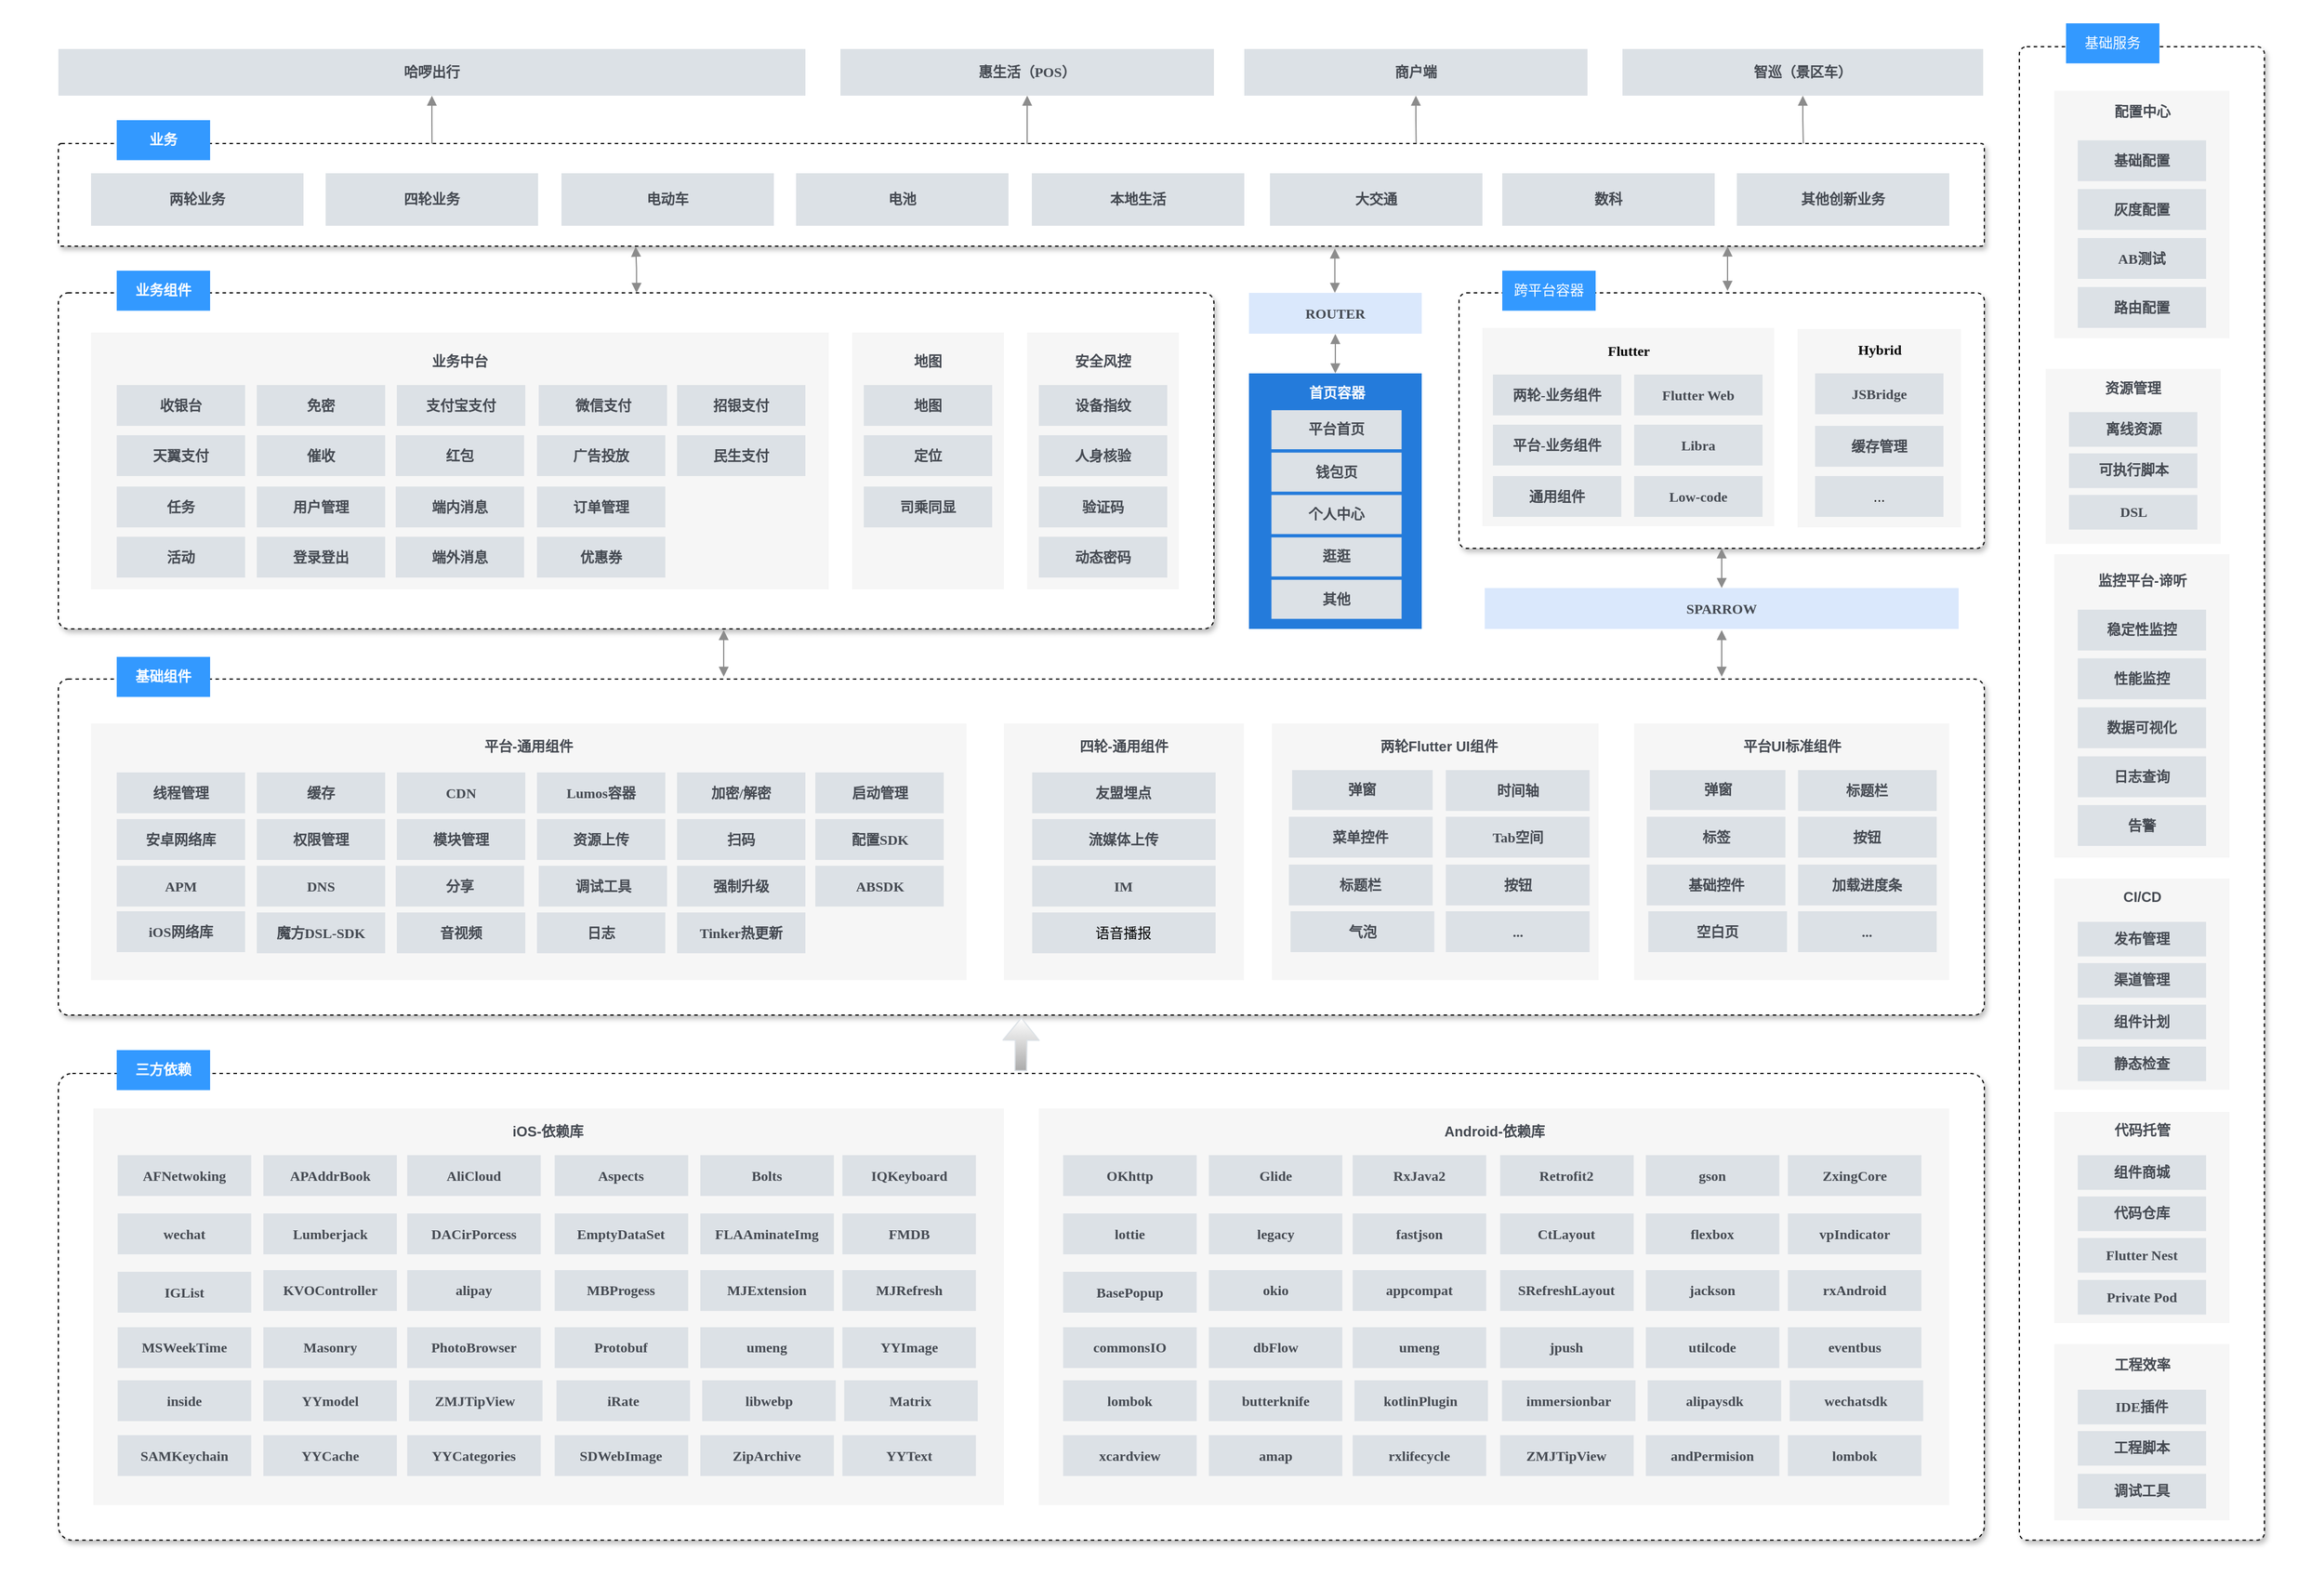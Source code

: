 <mxfile version="15.5.7" type="github">
  <diagram id="ZCTAd2dqKEFfwxjBTOtV" name="Page-1">
    <mxGraphModel dx="1381" dy="967" grid="1" gridSize="10" guides="1" tooltips="1" connect="1" arrows="1" fold="1" page="1" pageScale="1" pageWidth="827" pageHeight="1169" math="0" shadow="0">
      <root>
        <mxCell id="0" />
        <mxCell id="1" parent="0" />
        <mxCell id="9mrLcWT0ag8NhDAjt_gs-1" value="" style="rounded=0;whiteSpace=wrap;html=1;shadow=0;glass=0;fontColor=#FFFFFF;sketch=0;strokeColor=none;" vertex="1" parent="1">
          <mxGeometry x="530" y="620" width="1990" height="1360" as="geometry" />
        </mxCell>
        <mxCell id="9mrLcWT0ag8NhDAjt_gs-2" value="" style="rounded=1;whiteSpace=wrap;html=1;dashed=1;arcSize=3;shadow=1;sketch=0;glass=0;" vertex="1" parent="1">
          <mxGeometry x="580" y="1202" width="1650" height="288" as="geometry" />
        </mxCell>
        <mxCell id="9mrLcWT0ag8NhDAjt_gs-3" value="&lt;b&gt;基础组件&lt;/b&gt;" style="rounded=0;whiteSpace=wrap;html=1;fontColor=#ffffff;fillColor=#3399FF;strokeColor=none;aspect=fixed;" vertex="1" parent="1">
          <mxGeometry x="630" y="1183" width="80" height="34.29" as="geometry" />
        </mxCell>
        <mxCell id="9mrLcWT0ag8NhDAjt_gs-4" value="" style="rounded=0;whiteSpace=wrap;html=1;strokeColor=none;fillColor=#f6f6f6;arcSize=3;" vertex="1" parent="1">
          <mxGeometry x="608" y="1240" width="750" height="220" as="geometry" />
        </mxCell>
        <mxCell id="9mrLcWT0ag8NhDAjt_gs-5" value="&lt;font color=&quot;#454a52&quot; face=&quot;Verdana&quot; style=&quot;font-size: 12px;&quot;&gt;&lt;b style=&quot;font-size: 12px;&quot;&gt;线程管理&lt;/b&gt;&lt;/font&gt;" style="rounded=0;whiteSpace=wrap;html=1;fontSize=12;strokeColor=none;fillColor=#dce1e6;" vertex="1" parent="1">
          <mxGeometry x="630" y="1282" width="110" height="35" as="geometry" />
        </mxCell>
        <mxCell id="9mrLcWT0ag8NhDAjt_gs-6" value="&lt;b&gt;平台-通用组件&lt;/b&gt;" style="text;html=1;strokeColor=none;fillColor=none;align=center;verticalAlign=middle;whiteSpace=wrap;rounded=0;fontColor=#454A52;" vertex="1" parent="1">
          <mxGeometry x="943" y="1250" width="80" height="20" as="geometry" />
        </mxCell>
        <mxCell id="9mrLcWT0ag8NhDAjt_gs-7" value="&lt;font color=&quot;#454a52&quot; face=&quot;Verdana&quot; style=&quot;font-size: 12px;&quot;&gt;&lt;b style=&quot;font-size: 12px;&quot;&gt;缓存&lt;/b&gt;&lt;/font&gt;" style="rounded=0;whiteSpace=wrap;html=1;fontSize=12;strokeColor=none;fillColor=#dce1e6;" vertex="1" parent="1">
          <mxGeometry x="750" y="1282" width="110" height="35" as="geometry" />
        </mxCell>
        <mxCell id="9mrLcWT0ag8NhDAjt_gs-8" value="&lt;font color=&quot;#454a52&quot; face=&quot;Verdana&quot; style=&quot;font-size: 12px;&quot;&gt;&lt;b style=&quot;font-size: 12px;&quot;&gt;CDN&lt;/b&gt;&lt;/font&gt;" style="rounded=0;whiteSpace=wrap;html=1;fontSize=12;strokeColor=none;fillColor=#dce1e6;" vertex="1" parent="1">
          <mxGeometry x="870" y="1282" width="110" height="35" as="geometry" />
        </mxCell>
        <mxCell id="9mrLcWT0ag8NhDAjt_gs-9" value="&lt;font color=&quot;#454a52&quot; face=&quot;Verdana&quot; style=&quot;font-size: 12px;&quot;&gt;&lt;b style=&quot;font-size: 12px;&quot;&gt;Lumos容器&lt;/b&gt;&lt;/font&gt;" style="rounded=0;whiteSpace=wrap;html=1;fontSize=12;strokeColor=none;fillColor=#dce1e6;" vertex="1" parent="1">
          <mxGeometry x="990" y="1282" width="110" height="35" as="geometry" />
        </mxCell>
        <mxCell id="9mrLcWT0ag8NhDAjt_gs-10" value="&lt;font color=&quot;#454a52&quot; face=&quot;Verdana&quot; style=&quot;font-size: 12px;&quot;&gt;&lt;b style=&quot;font-size: 12px;&quot;&gt;加密/解密&lt;/b&gt;&lt;/font&gt;" style="rounded=0;whiteSpace=wrap;html=1;fontSize=12;strokeColor=none;fillColor=#dce1e6;" vertex="1" parent="1">
          <mxGeometry x="1110" y="1282" width="110" height="35" as="geometry" />
        </mxCell>
        <mxCell id="9mrLcWT0ag8NhDAjt_gs-11" value="&lt;font color=&quot;#454a52&quot; face=&quot;Verdana&quot; style=&quot;font-size: 12px;&quot;&gt;&lt;b style=&quot;font-size: 12px;&quot;&gt;安卓网络库&lt;/b&gt;&lt;/font&gt;" style="rounded=0;whiteSpace=wrap;html=1;fontSize=12;strokeColor=none;fillColor=#dce1e6;" vertex="1" parent="1">
          <mxGeometry x="630" y="1322" width="110" height="35" as="geometry" />
        </mxCell>
        <mxCell id="9mrLcWT0ag8NhDAjt_gs-12" value="&lt;font color=&quot;#454a52&quot; face=&quot;Verdana&quot; style=&quot;font-size: 12px;&quot;&gt;&lt;b style=&quot;font-size: 12px;&quot;&gt;权限管理&lt;/b&gt;&lt;/font&gt;" style="rounded=0;whiteSpace=wrap;html=1;fontSize=12;strokeColor=none;fillColor=#dce1e6;" vertex="1" parent="1">
          <mxGeometry x="750" y="1322" width="110" height="35" as="geometry" />
        </mxCell>
        <mxCell id="9mrLcWT0ag8NhDAjt_gs-13" value="&lt;font color=&quot;#454a52&quot; face=&quot;Verdana&quot; style=&quot;font-size: 12px;&quot;&gt;&lt;b style=&quot;font-size: 12px;&quot;&gt;模块管理&lt;/b&gt;&lt;/font&gt;" style="rounded=0;whiteSpace=wrap;html=1;fontSize=12;strokeColor=none;fillColor=#dce1e6;" vertex="1" parent="1">
          <mxGeometry x="870" y="1322" width="110" height="35" as="geometry" />
        </mxCell>
        <mxCell id="9mrLcWT0ag8NhDAjt_gs-14" value="&lt;font color=&quot;#454a52&quot; face=&quot;Verdana&quot; style=&quot;font-size: 12px;&quot;&gt;&lt;b style=&quot;font-size: 12px;&quot;&gt;资源上传&lt;/b&gt;&lt;/font&gt;" style="rounded=0;whiteSpace=wrap;html=1;fontSize=12;strokeColor=none;fillColor=#dce1e6;" vertex="1" parent="1">
          <mxGeometry x="990" y="1322" width="110" height="35" as="geometry" />
        </mxCell>
        <mxCell id="9mrLcWT0ag8NhDAjt_gs-15" value="&lt;font color=&quot;#454a52&quot; face=&quot;Verdana&quot; style=&quot;font-size: 12px;&quot;&gt;&lt;b style=&quot;font-size: 12px;&quot;&gt;扫码&lt;/b&gt;&lt;/font&gt;" style="rounded=0;whiteSpace=wrap;html=1;fontSize=12;strokeColor=none;fillColor=#dce1e6;" vertex="1" parent="1">
          <mxGeometry x="1110" y="1322" width="110" height="35" as="geometry" />
        </mxCell>
        <mxCell id="9mrLcWT0ag8NhDAjt_gs-16" value="&lt;font color=&quot;#454a52&quot; face=&quot;Verdana&quot; style=&quot;font-size: 12px;&quot;&gt;&lt;b style=&quot;font-size: 12px;&quot;&gt;APM&lt;/b&gt;&lt;/font&gt;" style="rounded=0;whiteSpace=wrap;html=1;fontSize=12;strokeColor=none;fillColor=#dce1e6;" vertex="1" parent="1">
          <mxGeometry x="630" y="1362" width="110" height="35" as="geometry" />
        </mxCell>
        <mxCell id="9mrLcWT0ag8NhDAjt_gs-17" value="&lt;font color=&quot;#454a52&quot; face=&quot;Verdana&quot; style=&quot;font-size: 12px;&quot;&gt;&lt;b style=&quot;font-size: 12px;&quot;&gt;DNS&lt;/b&gt;&lt;/font&gt;" style="rounded=0;whiteSpace=wrap;html=1;fontSize=12;strokeColor=none;fillColor=#dce1e6;" vertex="1" parent="1">
          <mxGeometry x="750" y="1362" width="110" height="35" as="geometry" />
        </mxCell>
        <mxCell id="9mrLcWT0ag8NhDAjt_gs-18" value="&lt;font color=&quot;#454a52&quot; face=&quot;Verdana&quot; style=&quot;font-size: 12px;&quot;&gt;&lt;b style=&quot;font-size: 12px;&quot;&gt;分享&lt;/b&gt;&lt;/font&gt;" style="rounded=0;whiteSpace=wrap;html=1;fontSize=12;strokeColor=none;fillColor=#dce1e6;" vertex="1" parent="1">
          <mxGeometry x="869" y="1362" width="110" height="35" as="geometry" />
        </mxCell>
        <mxCell id="9mrLcWT0ag8NhDAjt_gs-19" value="&lt;font color=&quot;#454a52&quot; face=&quot;Verdana&quot; style=&quot;font-size: 12px;&quot;&gt;&lt;b style=&quot;font-size: 12px;&quot;&gt;调试工具&lt;/b&gt;&lt;/font&gt;" style="rounded=0;whiteSpace=wrap;html=1;fontSize=12;strokeColor=none;fillColor=#dce1e6;" vertex="1" parent="1">
          <mxGeometry x="991.5" y="1362" width="110" height="35" as="geometry" />
        </mxCell>
        <mxCell id="9mrLcWT0ag8NhDAjt_gs-20" value="&lt;font color=&quot;#454a52&quot; face=&quot;Verdana&quot; style=&quot;font-size: 12px;&quot;&gt;&lt;b style=&quot;font-size: 12px;&quot;&gt;强制升级&lt;/b&gt;&lt;/font&gt;" style="rounded=0;whiteSpace=wrap;html=1;fontSize=12;strokeColor=none;fillColor=#dce1e6;" vertex="1" parent="1">
          <mxGeometry x="1110" y="1362" width="110" height="35" as="geometry" />
        </mxCell>
        <mxCell id="9mrLcWT0ag8NhDAjt_gs-21" value="&lt;font color=&quot;#454a52&quot; face=&quot;Verdana&quot; style=&quot;font-size: 12px;&quot;&gt;&lt;b style=&quot;font-size: 12px;&quot;&gt;启动管理&lt;/b&gt;&lt;/font&gt;" style="rounded=0;whiteSpace=wrap;html=1;fontSize=12;strokeColor=none;fillColor=#dce1e6;" vertex="1" parent="1">
          <mxGeometry x="1228.5" y="1282" width="110" height="35" as="geometry" />
        </mxCell>
        <mxCell id="9mrLcWT0ag8NhDAjt_gs-22" value="&lt;font color=&quot;#454a52&quot; face=&quot;Verdana&quot; style=&quot;font-size: 12px;&quot;&gt;&lt;b style=&quot;font-size: 12px;&quot;&gt;配置SDK&lt;/b&gt;&lt;/font&gt;" style="rounded=0;whiteSpace=wrap;html=1;fontSize=12;strokeColor=none;fillColor=#dce1e6;" vertex="1" parent="1">
          <mxGeometry x="1228.5" y="1322" width="110" height="35" as="geometry" />
        </mxCell>
        <mxCell id="9mrLcWT0ag8NhDAjt_gs-23" value="&lt;font color=&quot;#454a52&quot; face=&quot;Verdana&quot; style=&quot;font-size: 12px;&quot;&gt;&lt;b style=&quot;font-size: 12px;&quot;&gt;ABSDK&lt;/b&gt;&lt;/font&gt;" style="rounded=0;whiteSpace=wrap;html=1;fontSize=12;strokeColor=none;fillColor=#dce1e6;" vertex="1" parent="1">
          <mxGeometry x="1228.5" y="1362" width="110" height="35" as="geometry" />
        </mxCell>
        <mxCell id="9mrLcWT0ag8NhDAjt_gs-24" value="&lt;font color=&quot;#454a52&quot; face=&quot;Verdana&quot; style=&quot;font-size: 12px;&quot;&gt;&lt;b style=&quot;font-size: 12px;&quot;&gt;Tinker热更新&lt;/b&gt;&lt;/font&gt;" style="rounded=0;whiteSpace=wrap;html=1;fontSize=12;strokeColor=none;gradientDirection=north;fillColor=#DCE1E6;" vertex="1" parent="1">
          <mxGeometry x="1110" y="1402" width="110" height="35" as="geometry" />
        </mxCell>
        <mxCell id="9mrLcWT0ag8NhDAjt_gs-25" value="&lt;b style=&quot;color: rgb(69, 74, 82); font-family: verdana; font-size: 12px;&quot;&gt;魔方DSL-SDK&lt;/b&gt;" style="rounded=0;whiteSpace=wrap;html=1;fontSize=12;strokeColor=none;fillColor=#DCE1E6;fontStyle=1" vertex="1" parent="1">
          <mxGeometry x="750" y="1402" width="110" height="35" as="geometry" />
        </mxCell>
        <mxCell id="9mrLcWT0ag8NhDAjt_gs-26" value="&lt;font color=&quot;#454a52&quot; face=&quot;Verdana&quot; style=&quot;font-size: 12px;&quot;&gt;&lt;b style=&quot;font-size: 12px;&quot;&gt;音视频&lt;/b&gt;&lt;/font&gt;" style="rounded=0;whiteSpace=wrap;html=1;fontSize=12;strokeColor=none;fillColor=#DCE1E6;" vertex="1" parent="1">
          <mxGeometry x="870" y="1402" width="110" height="35" as="geometry" />
        </mxCell>
        <mxCell id="9mrLcWT0ag8NhDAjt_gs-27" value="&lt;font color=&quot;#454a52&quot; face=&quot;Verdana&quot; style=&quot;font-size: 12px;&quot;&gt;&lt;b style=&quot;font-size: 12px;&quot;&gt;日志&lt;/b&gt;&lt;/font&gt;" style="rounded=0;whiteSpace=wrap;html=1;fontSize=12;strokeColor=none;fillColor=#DCE1E6;" vertex="1" parent="1">
          <mxGeometry x="990" y="1402" width="110" height="35" as="geometry" />
        </mxCell>
        <mxCell id="9mrLcWT0ag8NhDAjt_gs-28" value="" style="group" vertex="1" connectable="0" parent="1">
          <mxGeometry x="580" y="1520" width="1690" height="420.01" as="geometry" />
        </mxCell>
        <mxCell id="9mrLcWT0ag8NhDAjt_gs-29" value="" style="rounded=1;whiteSpace=wrap;html=1;dashed=1;arcSize=3;shadow=1;" vertex="1" parent="9mrLcWT0ag8NhDAjt_gs-28">
          <mxGeometry y="20.01" width="1650" height="400" as="geometry" />
        </mxCell>
        <mxCell id="9mrLcWT0ag8NhDAjt_gs-30" value="&lt;b&gt;三方依赖&lt;/b&gt;" style="rounded=0;whiteSpace=wrap;html=1;fontColor=#ffffff;fillColor=#3399FF;strokeColor=none;aspect=fixed;" vertex="1" parent="9mrLcWT0ag8NhDAjt_gs-28">
          <mxGeometry x="50" width="80" height="34.29" as="geometry" />
        </mxCell>
        <mxCell id="9mrLcWT0ag8NhDAjt_gs-31" value="" style="group" connectable="0" vertex="1" parent="9mrLcWT0ag8NhDAjt_gs-28">
          <mxGeometry x="30" y="50.01" width="780" height="340" as="geometry" />
        </mxCell>
        <mxCell id="9mrLcWT0ag8NhDAjt_gs-32" value="" style="rounded=0;whiteSpace=wrap;html=1;strokeColor=none;fillColor=#f6f6f6;arcSize=3;" vertex="1" parent="9mrLcWT0ag8NhDAjt_gs-31">
          <mxGeometry width="780" height="340" as="geometry" />
        </mxCell>
        <mxCell id="9mrLcWT0ag8NhDAjt_gs-33" value="&lt;font face=&quot;Verdana&quot; color=&quot;#454a52&quot; style=&quot;font-size: 12px;&quot;&gt;&lt;b style=&quot;font-size: 12px;&quot;&gt;AFNetwoking&lt;/b&gt;&lt;/font&gt;" style="rounded=0;whiteSpace=wrap;html=1;fontSize=12;strokeColor=none;fillColor=#dce1e6;" vertex="1" parent="9mrLcWT0ag8NhDAjt_gs-31">
          <mxGeometry x="20.8" y="40" width="114.4" height="35" as="geometry" />
        </mxCell>
        <mxCell id="9mrLcWT0ag8NhDAjt_gs-34" value="&lt;font face=&quot;Verdana&quot; color=&quot;#454a52&quot; style=&quot;font-size: 12px;&quot;&gt;&lt;b style=&quot;font-size: 12px;&quot;&gt;APAddrBook&lt;/b&gt;&lt;/font&gt;" style="rounded=0;html=1;fontSize=12;strokeColor=none;fillColor=#dce1e6;whiteSpace=wrap;" vertex="1" parent="9mrLcWT0ag8NhDAjt_gs-31">
          <mxGeometry x="145.6" y="40" width="114.4" height="35" as="geometry" />
        </mxCell>
        <mxCell id="9mrLcWT0ag8NhDAjt_gs-35" value="&lt;font face=&quot;Verdana&quot; color=&quot;#454a52&quot; style=&quot;font-size: 12px;&quot;&gt;&lt;b style=&quot;font-size: 12px;&quot;&gt;AliCloud&lt;/b&gt;&lt;/font&gt;" style="rounded=0;html=1;fontSize=12;strokeColor=none;fillColor=#dce1e6;whiteSpace=wrap;" vertex="1" parent="9mrLcWT0ag8NhDAjt_gs-31">
          <mxGeometry x="268.84" y="40" width="114.4" height="35" as="geometry" />
        </mxCell>
        <mxCell id="9mrLcWT0ag8NhDAjt_gs-36" value="&lt;font face=&quot;Verdana&quot; color=&quot;#454a52&quot; style=&quot;font-size: 12px;&quot;&gt;&lt;b style=&quot;font-size: 12px;&quot;&gt;Aspects&lt;/b&gt;&lt;/font&gt;" style="rounded=0;html=1;fontSize=12;strokeColor=none;fillColor=#dce1e6;whiteSpace=wrap;" vertex="1" parent="9mrLcWT0ag8NhDAjt_gs-31">
          <mxGeometry x="395.2" y="40" width="114.4" height="35" as="geometry" />
        </mxCell>
        <mxCell id="9mrLcWT0ag8NhDAjt_gs-37" value="&lt;font face=&quot;Verdana&quot; color=&quot;#454a52&quot; style=&quot;font-size: 12px;&quot;&gt;&lt;b style=&quot;font-size: 12px;&quot;&gt;Bolts&lt;/b&gt;&lt;/font&gt;" style="rounded=0;html=1;fontSize=12;strokeColor=none;fillColor=#dce1e6;whiteSpace=wrap;" vertex="1" parent="9mrLcWT0ag8NhDAjt_gs-31">
          <mxGeometry x="520" y="40" width="114.4" height="35" as="geometry" />
        </mxCell>
        <mxCell id="9mrLcWT0ag8NhDAjt_gs-38" value="&lt;font color=&quot;#454a52&quot; face=&quot;Verdana&quot; style=&quot;font-size: 12px;&quot;&gt;&lt;b style=&quot;font-size: 12px;&quot;&gt;IQKeyboard&lt;/b&gt;&lt;/font&gt;" style="rounded=0;html=1;fontSize=12;strokeColor=none;fillColor=#dce1e6;whiteSpace=wrap;" vertex="1" parent="9mrLcWT0ag8NhDAjt_gs-31">
          <mxGeometry x="641.68" y="40" width="114.4" height="35" as="geometry" />
        </mxCell>
        <mxCell id="9mrLcWT0ag8NhDAjt_gs-39" value="&lt;font face=&quot;Verdana&quot; color=&quot;#454a52&quot; style=&quot;font-size: 12px;&quot;&gt;&lt;b style=&quot;font-size: 12px;&quot;&gt;wechat&lt;/b&gt;&lt;/font&gt;" style="rounded=0;whiteSpace=wrap;html=1;fontSize=12;strokeColor=none;fillColor=#dce1e6;" vertex="1" parent="9mrLcWT0ag8NhDAjt_gs-31">
          <mxGeometry x="20.8" y="90" width="114.4" height="35" as="geometry" />
        </mxCell>
        <mxCell id="9mrLcWT0ag8NhDAjt_gs-40" value="&lt;font face=&quot;Verdana&quot; color=&quot;#454a52&quot; style=&quot;font-size: 12px;&quot;&gt;&lt;b style=&quot;font-size: 12px;&quot;&gt;Lumberjack&lt;/b&gt;&lt;/font&gt;" style="rounded=0;whiteSpace=wrap;html=1;fontSize=12;strokeColor=none;fillColor=#dce1e6;" vertex="1" parent="9mrLcWT0ag8NhDAjt_gs-31">
          <mxGeometry x="145.6" y="90" width="114.4" height="35" as="geometry" />
        </mxCell>
        <mxCell id="9mrLcWT0ag8NhDAjt_gs-41" value="&lt;font face=&quot;Verdana&quot; color=&quot;#454a52&quot; style=&quot;font-size: 12px;&quot;&gt;&lt;b style=&quot;font-size: 12px;&quot;&gt;DACirPorcess&lt;/b&gt;&lt;/font&gt;" style="rounded=0;whiteSpace=wrap;html=1;fontSize=12;strokeColor=none;fillColor=#dce1e6;" vertex="1" parent="9mrLcWT0ag8NhDAjt_gs-31">
          <mxGeometry x="268.84" y="90" width="114.4" height="35" as="geometry" />
        </mxCell>
        <mxCell id="9mrLcWT0ag8NhDAjt_gs-42" value="&lt;font face=&quot;Verdana&quot; color=&quot;#454a52&quot; style=&quot;font-size: 12px;&quot;&gt;&lt;b style=&quot;font-size: 12px;&quot;&gt;EmptyDataSet&lt;/b&gt;&lt;/font&gt;" style="rounded=0;whiteSpace=wrap;html=1;fontSize=12;strokeColor=none;fillColor=#dce1e6;" vertex="1" parent="9mrLcWT0ag8NhDAjt_gs-31">
          <mxGeometry x="395.2" y="90" width="114.4" height="35" as="geometry" />
        </mxCell>
        <mxCell id="9mrLcWT0ag8NhDAjt_gs-43" value="&lt;font face=&quot;Verdana&quot; color=&quot;#454a52&quot; style=&quot;font-size: 12px;&quot;&gt;&lt;b style=&quot;line-height: 100%; font-size: 12px;&quot;&gt;FLAAminateImg&lt;/b&gt;&lt;/font&gt;" style="rounded=0;whiteSpace=wrap;html=1;fontSize=12;strokeColor=none;fillColor=#dce1e6;" vertex="1" parent="9mrLcWT0ag8NhDAjt_gs-31">
          <mxGeometry x="520" y="90" width="114.4" height="35" as="geometry" />
        </mxCell>
        <mxCell id="9mrLcWT0ag8NhDAjt_gs-44" value="&lt;font face=&quot;Verdana&quot; color=&quot;#454a52&quot; style=&quot;font-size: 12px;&quot;&gt;&lt;b style=&quot;line-height: 100%; font-size: 12px;&quot;&gt;FMDB&lt;/b&gt;&lt;/font&gt;" style="rounded=0;whiteSpace=wrap;html=1;fontSize=12;strokeColor=none;fillColor=#dce1e6;" vertex="1" parent="9mrLcWT0ag8NhDAjt_gs-31">
          <mxGeometry x="641.68" y="90" width="114.4" height="35" as="geometry" />
        </mxCell>
        <mxCell id="9mrLcWT0ag8NhDAjt_gs-45" value="&lt;font face=&quot;Verdana&quot; color=&quot;#454a52&quot; style=&quot;font-size: 12px;&quot;&gt;&lt;b style=&quot;font-size: 12px;&quot;&gt;KVOController&lt;/b&gt;&lt;/font&gt;" style="rounded=0;whiteSpace=wrap;html=1;fontSize=12;strokeColor=none;fillColor=#dce1e6;" vertex="1" parent="9mrLcWT0ag8NhDAjt_gs-31">
          <mxGeometry x="145.6" y="138.57" width="114.4" height="35" as="geometry" />
        </mxCell>
        <mxCell id="9mrLcWT0ag8NhDAjt_gs-46" value="&lt;font face=&quot;Verdana&quot; color=&quot;#454a52&quot; style=&quot;font-size: 12px;&quot;&gt;&lt;b style=&quot;font-size: 12px;&quot;&gt;alipay&lt;/b&gt;&lt;/font&gt;" style="rounded=0;whiteSpace=wrap;html=1;fontSize=12;strokeColor=none;fillColor=#dce1e6;" vertex="1" parent="9mrLcWT0ag8NhDAjt_gs-31">
          <mxGeometry x="268.84" y="138.57" width="114.4" height="35" as="geometry" />
        </mxCell>
        <mxCell id="9mrLcWT0ag8NhDAjt_gs-47" value="&lt;font face=&quot;Verdana&quot; color=&quot;#454a52&quot; style=&quot;font-size: 12px;&quot;&gt;&lt;b style=&quot;font-size: 12px;&quot;&gt;MBProgess&lt;/b&gt;&lt;/font&gt;" style="rounded=0;whiteSpace=wrap;html=1;fontSize=12;strokeColor=none;fillColor=#dce1e6;" vertex="1" parent="9mrLcWT0ag8NhDAjt_gs-31">
          <mxGeometry x="395.2" y="138.57" width="114.4" height="35" as="geometry" />
        </mxCell>
        <mxCell id="9mrLcWT0ag8NhDAjt_gs-48" value="&lt;font face=&quot;Verdana&quot; color=&quot;#454a52&quot; style=&quot;font-size: 12px;&quot;&gt;&lt;b style=&quot;line-height: 100%; font-size: 12px;&quot;&gt;MJExtension&lt;/b&gt;&lt;/font&gt;" style="rounded=0;whiteSpace=wrap;html=1;fontSize=12;strokeColor=none;fillColor=#dce1e6;" vertex="1" parent="9mrLcWT0ag8NhDAjt_gs-31">
          <mxGeometry x="520" y="138.57" width="114.4" height="35" as="geometry" />
        </mxCell>
        <mxCell id="9mrLcWT0ag8NhDAjt_gs-49" value="&lt;font face=&quot;Verdana&quot; color=&quot;#454a52&quot; style=&quot;font-size: 12px;&quot;&gt;&lt;b style=&quot;line-height: 100%; font-size: 12px;&quot;&gt;MJRefresh&lt;/b&gt;&lt;/font&gt;" style="rounded=0;whiteSpace=wrap;html=1;fontSize=12;strokeColor=none;fillColor=#dce1e6;" vertex="1" parent="9mrLcWT0ag8NhDAjt_gs-31">
          <mxGeometry x="641.68" y="138.57" width="114.4" height="35" as="geometry" />
        </mxCell>
        <mxCell id="9mrLcWT0ag8NhDAjt_gs-50" value="&lt;b&gt;iOS-依赖库&lt;/b&gt;" style="text;html=1;strokeColor=none;fillColor=none;align=center;verticalAlign=middle;whiteSpace=wrap;rounded=0;fontColor=#454A52;" vertex="1" parent="9mrLcWT0ag8NhDAjt_gs-31">
          <mxGeometry x="348.4" y="10" width="83.2" height="20" as="geometry" />
        </mxCell>
        <mxCell id="9mrLcWT0ag8NhDAjt_gs-51" value="&lt;font face=&quot;Verdana&quot; color=&quot;#454a52&quot; style=&quot;font-size: 12px;&quot;&gt;&lt;b style=&quot;font-size: 12px;&quot;&gt;Masonry&lt;/b&gt;&lt;/font&gt;" style="rounded=0;whiteSpace=wrap;html=1;fontSize=12;strokeColor=none;fillColor=#dce1e6;" vertex="1" parent="9mrLcWT0ag8NhDAjt_gs-31">
          <mxGeometry x="145.6" y="187.5" width="114.4" height="35" as="geometry" />
        </mxCell>
        <mxCell id="9mrLcWT0ag8NhDAjt_gs-52" value="&lt;font color=&quot;#454a52&quot; face=&quot;Verdana&quot; style=&quot;font-size: 12px;&quot;&gt;&lt;b style=&quot;font-size: 12px;&quot;&gt;PhotoBrowser&lt;/b&gt;&lt;/font&gt;" style="rounded=0;whiteSpace=wrap;html=1;fontSize=12;strokeColor=none;fillColor=#dce1e6;" vertex="1" parent="9mrLcWT0ag8NhDAjt_gs-31">
          <mxGeometry x="268.84" y="187.5" width="114.4" height="35" as="geometry" />
        </mxCell>
        <mxCell id="9mrLcWT0ag8NhDAjt_gs-53" value="&lt;font face=&quot;Verdana&quot; color=&quot;#454a52&quot; style=&quot;font-size: 12px;&quot;&gt;&lt;b style=&quot;font-size: 12px;&quot;&gt;Protobuf&lt;/b&gt;&lt;/font&gt;" style="rounded=0;whiteSpace=wrap;html=1;fontSize=12;strokeColor=none;fillColor=#dce1e6;" vertex="1" parent="9mrLcWT0ag8NhDAjt_gs-31">
          <mxGeometry x="395.2" y="187.5" width="114.4" height="35" as="geometry" />
        </mxCell>
        <mxCell id="9mrLcWT0ag8NhDAjt_gs-54" value="&lt;font face=&quot;Verdana&quot; color=&quot;#454a52&quot; style=&quot;font-size: 12px;&quot;&gt;&lt;b style=&quot;line-height: 100%; font-size: 12px;&quot;&gt;umeng&lt;/b&gt;&lt;/font&gt;" style="rounded=0;whiteSpace=wrap;html=1;fontSize=12;strokeColor=none;fillColor=#dce1e6;" vertex="1" parent="9mrLcWT0ag8NhDAjt_gs-31">
          <mxGeometry x="520" y="187.5" width="114.4" height="35" as="geometry" />
        </mxCell>
        <mxCell id="9mrLcWT0ag8NhDAjt_gs-55" value="&lt;font face=&quot;Verdana&quot; color=&quot;#454a52&quot; style=&quot;font-size: 12px;&quot;&gt;&lt;b style=&quot;line-height: 100%; font-size: 12px;&quot;&gt;YYImage&lt;/b&gt;&lt;/font&gt;" style="rounded=0;whiteSpace=wrap;html=1;fontSize=12;strokeColor=none;fillColor=#dce1e6;" vertex="1" parent="9mrLcWT0ag8NhDAjt_gs-31">
          <mxGeometry x="641.68" y="187.5" width="114.4" height="35" as="geometry" />
        </mxCell>
        <mxCell id="9mrLcWT0ag8NhDAjt_gs-56" value="&lt;font face=&quot;Verdana&quot; color=&quot;#454a52&quot; style=&quot;font-size: 12px;&quot;&gt;&lt;b style=&quot;font-size: 12px;&quot;&gt;IGList&lt;/b&gt;&lt;/font&gt;" style="rounded=0;whiteSpace=wrap;html=1;fontSize=12;strokeColor=none;fillColor=#dce1e6;" vertex="1" parent="9mrLcWT0ag8NhDAjt_gs-31">
          <mxGeometry x="20.8" y="140" width="114.4" height="35" as="geometry" />
        </mxCell>
        <mxCell id="9mrLcWT0ag8NhDAjt_gs-57" value="&lt;font face=&quot;Verdana&quot; color=&quot;#454a52&quot; style=&quot;font-size: 12px;&quot;&gt;&lt;b style=&quot;font-size: 12px;&quot;&gt;MSWeekTime&lt;/b&gt;&lt;/font&gt;" style="rounded=0;whiteSpace=wrap;html=1;fontSize=12;strokeColor=none;fillColor=#dce1e6;" vertex="1" parent="9mrLcWT0ag8NhDAjt_gs-31">
          <mxGeometry x="20.8" y="187.5" width="114.4" height="35" as="geometry" />
        </mxCell>
        <mxCell id="9mrLcWT0ag8NhDAjt_gs-58" value="&lt;font face=&quot;Verdana&quot; color=&quot;#454a52&quot; style=&quot;font-size: 12px;&quot;&gt;&lt;b style=&quot;font-size: 12px;&quot;&gt;YYmodel&lt;/b&gt;&lt;/font&gt;" style="rounded=0;whiteSpace=wrap;html=1;fontSize=12;strokeColor=none;fillColor=#dce1e6;" vertex="1" parent="9mrLcWT0ag8NhDAjt_gs-31">
          <mxGeometry x="145.6" y="233" width="114.4" height="35" as="geometry" />
        </mxCell>
        <mxCell id="9mrLcWT0ag8NhDAjt_gs-59" value="&lt;font color=&quot;#454a52&quot; face=&quot;Verdana&quot; style=&quot;font-size: 12px;&quot;&gt;&lt;b style=&quot;font-size: 12px;&quot;&gt;ZMJTipView&lt;/b&gt;&lt;/font&gt;" style="rounded=0;whiteSpace=wrap;html=1;fontSize=12;strokeColor=none;fillColor=#dce1e6;" vertex="1" parent="9mrLcWT0ag8NhDAjt_gs-31">
          <mxGeometry x="270.4" y="233" width="114.4" height="35" as="geometry" />
        </mxCell>
        <mxCell id="9mrLcWT0ag8NhDAjt_gs-60" value="&lt;font face=&quot;Verdana&quot; color=&quot;#454a52&quot; style=&quot;font-size: 12px;&quot;&gt;&lt;b style=&quot;font-size: 12px;&quot;&gt;iRate&lt;/b&gt;&lt;/font&gt;" style="rounded=0;whiteSpace=wrap;html=1;fontSize=12;strokeColor=none;fillColor=#dce1e6;" vertex="1" parent="9mrLcWT0ag8NhDAjt_gs-31">
          <mxGeometry x="396.76" y="233" width="114.4" height="35" as="geometry" />
        </mxCell>
        <mxCell id="9mrLcWT0ag8NhDAjt_gs-61" value="&lt;font face=&quot;Verdana&quot; color=&quot;#454a52&quot; style=&quot;font-size: 12px;&quot;&gt;&lt;b style=&quot;line-height: 100%; font-size: 12px;&quot;&gt;libwebp&lt;/b&gt;&lt;/font&gt;" style="rounded=0;whiteSpace=wrap;html=1;fontSize=12;strokeColor=none;fillColor=#dce1e6;" vertex="1" parent="9mrLcWT0ag8NhDAjt_gs-31">
          <mxGeometry x="521.56" y="233" width="114.4" height="35" as="geometry" />
        </mxCell>
        <mxCell id="9mrLcWT0ag8NhDAjt_gs-62" value="&lt;font face=&quot;Verdana&quot; color=&quot;#454a52&quot; style=&quot;font-size: 12px;&quot;&gt;&lt;b style=&quot;line-height: 100%; font-size: 12px;&quot;&gt;Matrix&lt;/b&gt;&lt;/font&gt;" style="rounded=0;whiteSpace=wrap;html=1;fontSize=12;strokeColor=none;fillColor=#dce1e6;" vertex="1" parent="9mrLcWT0ag8NhDAjt_gs-31">
          <mxGeometry x="643.24" y="233" width="114.4" height="35" as="geometry" />
        </mxCell>
        <mxCell id="9mrLcWT0ag8NhDAjt_gs-63" value="&lt;font face=&quot;Verdana&quot; color=&quot;#454a52&quot; style=&quot;font-size: 12px;&quot;&gt;&lt;b style=&quot;font-size: 12px;&quot;&gt;inside&lt;/b&gt;&lt;/font&gt;" style="rounded=0;whiteSpace=wrap;html=1;fontSize=12;strokeColor=none;fillColor=#dce1e6;" vertex="1" parent="9mrLcWT0ag8NhDAjt_gs-31">
          <mxGeometry x="20.8" y="233" width="114.4" height="35" as="geometry" />
        </mxCell>
        <mxCell id="9mrLcWT0ag8NhDAjt_gs-64" value="&lt;font face=&quot;Verdana&quot; color=&quot;#454a52&quot; style=&quot;font-size: 12px;&quot;&gt;&lt;b style=&quot;font-size: 12px;&quot;&gt;YYCache&lt;/b&gt;&lt;/font&gt;" style="rounded=0;whiteSpace=wrap;html=1;fontSize=12;strokeColor=none;fillColor=#dce1e6;" vertex="1" parent="9mrLcWT0ag8NhDAjt_gs-31">
          <mxGeometry x="145.6" y="280" width="114.4" height="35" as="geometry" />
        </mxCell>
        <mxCell id="9mrLcWT0ag8NhDAjt_gs-65" value="&lt;font color=&quot;#454a52&quot; face=&quot;Verdana&quot; style=&quot;font-size: 12px;&quot;&gt;&lt;b style=&quot;font-size: 12px;&quot;&gt;YYCategories&lt;/b&gt;&lt;/font&gt;" style="rounded=0;whiteSpace=wrap;html=1;fontSize=12;strokeColor=none;fillColor=#dce1e6;" vertex="1" parent="9mrLcWT0ag8NhDAjt_gs-31">
          <mxGeometry x="268.84" y="280" width="114.4" height="35" as="geometry" />
        </mxCell>
        <mxCell id="9mrLcWT0ag8NhDAjt_gs-66" value="&lt;font face=&quot;Verdana&quot; color=&quot;#454a52&quot; style=&quot;font-size: 12px;&quot;&gt;&lt;b style=&quot;font-size: 12px;&quot;&gt;SDWebImage&lt;/b&gt;&lt;/font&gt;" style="rounded=0;whiteSpace=wrap;html=1;fontSize=12;strokeColor=none;fillColor=#dce1e6;" vertex="1" parent="9mrLcWT0ag8NhDAjt_gs-31">
          <mxGeometry x="395.2" y="280" width="114.4" height="35" as="geometry" />
        </mxCell>
        <mxCell id="9mrLcWT0ag8NhDAjt_gs-67" value="&lt;font face=&quot;Verdana&quot; color=&quot;#454a52&quot; style=&quot;font-size: 12px;&quot;&gt;&lt;b style=&quot;line-height: 100%; font-size: 12px;&quot;&gt;ZipArchive&lt;/b&gt;&lt;/font&gt;" style="rounded=0;whiteSpace=wrap;html=1;fontSize=12;strokeColor=none;fillColor=#dce1e6;" vertex="1" parent="9mrLcWT0ag8NhDAjt_gs-31">
          <mxGeometry x="520" y="280" width="114.4" height="35" as="geometry" />
        </mxCell>
        <mxCell id="9mrLcWT0ag8NhDAjt_gs-68" value="&lt;font face=&quot;Verdana&quot; color=&quot;#454a52&quot; style=&quot;font-size: 12px;&quot;&gt;&lt;b style=&quot;line-height: 100%; font-size: 12px;&quot;&gt;YYText&lt;/b&gt;&lt;/font&gt;" style="rounded=0;whiteSpace=wrap;html=1;fontSize=12;strokeColor=none;fillColor=#dce1e6;" vertex="1" parent="9mrLcWT0ag8NhDAjt_gs-31">
          <mxGeometry x="641.68" y="280" width="114.4" height="35" as="geometry" />
        </mxCell>
        <mxCell id="9mrLcWT0ag8NhDAjt_gs-69" value="&lt;font face=&quot;Verdana&quot; color=&quot;#454a52&quot; style=&quot;font-size: 12px;&quot;&gt;&lt;b style=&quot;font-size: 12px;&quot;&gt;SAMKeychain&lt;/b&gt;&lt;/font&gt;" style="rounded=0;whiteSpace=wrap;html=1;fontSize=12;strokeColor=none;fillColor=#dce1e6;" vertex="1" parent="9mrLcWT0ag8NhDAjt_gs-31">
          <mxGeometry x="20.8" y="280" width="114.4" height="35" as="geometry" />
        </mxCell>
        <mxCell id="9mrLcWT0ag8NhDAjt_gs-70" value="" style="group" connectable="0" vertex="1" parent="9mrLcWT0ag8NhDAjt_gs-28">
          <mxGeometry x="840" y="50.01" width="780" height="340" as="geometry" />
        </mxCell>
        <mxCell id="9mrLcWT0ag8NhDAjt_gs-71" value="" style="rounded=0;whiteSpace=wrap;html=1;strokeColor=none;fillColor=#f6f6f6;arcSize=3;" vertex="1" parent="9mrLcWT0ag8NhDAjt_gs-70">
          <mxGeometry width="780" height="340" as="geometry" />
        </mxCell>
        <mxCell id="9mrLcWT0ag8NhDAjt_gs-72" value="&lt;font color=&quot;#454a52&quot; face=&quot;Verdana&quot; style=&quot;font-size: 12px;&quot;&gt;&lt;b style=&quot;font-size: 12px;&quot;&gt;OKhttp&lt;/b&gt;&lt;/font&gt;" style="rounded=0;whiteSpace=wrap;html=1;fontSize=12;strokeColor=none;fillColor=#dce1e6;" vertex="1" parent="9mrLcWT0ag8NhDAjt_gs-70">
          <mxGeometry x="20.8" y="40" width="114.4" height="35" as="geometry" />
        </mxCell>
        <mxCell id="9mrLcWT0ag8NhDAjt_gs-73" value="&lt;font face=&quot;Verdana&quot; color=&quot;#454a52&quot; style=&quot;font-size: 12px;&quot;&gt;&lt;b style=&quot;font-size: 12px;&quot;&gt;Glide&lt;/b&gt;&lt;/font&gt;" style="rounded=0;html=1;fontSize=12;strokeColor=none;fillColor=#dce1e6;whiteSpace=wrap;" vertex="1" parent="9mrLcWT0ag8NhDAjt_gs-70">
          <mxGeometry x="145.6" y="40" width="114.4" height="35" as="geometry" />
        </mxCell>
        <mxCell id="9mrLcWT0ag8NhDAjt_gs-74" value="&lt;font color=&quot;#454a52&quot; face=&quot;Verdana&quot; style=&quot;font-size: 12px;&quot;&gt;&lt;b style=&quot;font-size: 12px;&quot;&gt;RxJava2&lt;/b&gt;&lt;/font&gt;" style="rounded=0;html=1;fontSize=12;strokeColor=none;fillColor=#dce1e6;whiteSpace=wrap;" vertex="1" parent="9mrLcWT0ag8NhDAjt_gs-70">
          <mxGeometry x="268.84" y="40" width="114.4" height="35" as="geometry" />
        </mxCell>
        <mxCell id="9mrLcWT0ag8NhDAjt_gs-75" value="&lt;font face=&quot;Verdana&quot; color=&quot;#454a52&quot; style=&quot;font-size: 12px;&quot;&gt;&lt;b style=&quot;font-size: 12px;&quot;&gt;Retrofit2&lt;/b&gt;&lt;/font&gt;" style="rounded=0;html=1;fontSize=12;strokeColor=none;fillColor=#dce1e6;whiteSpace=wrap;" vertex="1" parent="9mrLcWT0ag8NhDAjt_gs-70">
          <mxGeometry x="395.2" y="40" width="114.4" height="35" as="geometry" />
        </mxCell>
        <mxCell id="9mrLcWT0ag8NhDAjt_gs-76" value="&lt;font face=&quot;Verdana&quot; color=&quot;#454a52&quot; style=&quot;font-size: 12px;&quot;&gt;&lt;b style=&quot;font-size: 12px;&quot;&gt;gson&lt;/b&gt;&lt;/font&gt;" style="rounded=0;html=1;fontSize=12;strokeColor=none;fillColor=#dce1e6;whiteSpace=wrap;" vertex="1" parent="9mrLcWT0ag8NhDAjt_gs-70">
          <mxGeometry x="520" y="40" width="114.4" height="35" as="geometry" />
        </mxCell>
        <mxCell id="9mrLcWT0ag8NhDAjt_gs-77" value="&lt;font color=&quot;#454a52&quot; face=&quot;Verdana&quot; style=&quot;font-size: 12px;&quot;&gt;&lt;b style=&quot;font-size: 12px;&quot;&gt;ZxingCore&lt;/b&gt;&lt;/font&gt;" style="rounded=0;html=1;fontSize=12;strokeColor=none;fillColor=#dce1e6;whiteSpace=wrap;" vertex="1" parent="9mrLcWT0ag8NhDAjt_gs-70">
          <mxGeometry x="641.68" y="40" width="114.4" height="35" as="geometry" />
        </mxCell>
        <mxCell id="9mrLcWT0ag8NhDAjt_gs-78" value="&lt;font face=&quot;Verdana&quot; color=&quot;#454a52&quot; style=&quot;font-size: 12px;&quot;&gt;&lt;b style=&quot;font-size: 12px;&quot;&gt;lottie&lt;/b&gt;&lt;/font&gt;" style="rounded=0;whiteSpace=wrap;html=1;fontSize=12;strokeColor=none;fillColor=#dce1e6;" vertex="1" parent="9mrLcWT0ag8NhDAjt_gs-70">
          <mxGeometry x="20.8" y="90" width="114.4" height="35" as="geometry" />
        </mxCell>
        <mxCell id="9mrLcWT0ag8NhDAjt_gs-79" value="&lt;font face=&quot;Verdana&quot; color=&quot;#454a52&quot; style=&quot;font-size: 12px;&quot;&gt;&lt;b style=&quot;font-size: 12px;&quot;&gt;legacy&lt;/b&gt;&lt;/font&gt;" style="rounded=0;whiteSpace=wrap;html=1;fontSize=12;strokeColor=none;fillColor=#dce1e6;" vertex="1" parent="9mrLcWT0ag8NhDAjt_gs-70">
          <mxGeometry x="145.6" y="90" width="114.4" height="35" as="geometry" />
        </mxCell>
        <mxCell id="9mrLcWT0ag8NhDAjt_gs-80" value="&lt;font face=&quot;Verdana&quot; color=&quot;#454a52&quot; style=&quot;font-size: 12px;&quot;&gt;&lt;b style=&quot;font-size: 12px;&quot;&gt;fastjson&lt;/b&gt;&lt;/font&gt;" style="rounded=0;whiteSpace=wrap;html=1;fontSize=12;strokeColor=none;fillColor=#dce1e6;" vertex="1" parent="9mrLcWT0ag8NhDAjt_gs-70">
          <mxGeometry x="268.84" y="90" width="114.4" height="35" as="geometry" />
        </mxCell>
        <mxCell id="9mrLcWT0ag8NhDAjt_gs-81" value="&lt;font face=&quot;Verdana&quot; color=&quot;#454a52&quot; style=&quot;font-size: 12px;&quot;&gt;&lt;b style=&quot;font-size: 12px;&quot;&gt;CtLayout&lt;/b&gt;&lt;/font&gt;" style="rounded=0;whiteSpace=wrap;html=1;fontSize=12;strokeColor=none;fillColor=#dce1e6;" vertex="1" parent="9mrLcWT0ag8NhDAjt_gs-70">
          <mxGeometry x="395.2" y="90" width="114.4" height="35" as="geometry" />
        </mxCell>
        <mxCell id="9mrLcWT0ag8NhDAjt_gs-82" value="&lt;font color=&quot;#454a52&quot; face=&quot;Verdana&quot; style=&quot;font-size: 12px;&quot;&gt;&lt;b style=&quot;font-size: 12px;&quot;&gt;flexbox&lt;/b&gt;&lt;/font&gt;" style="rounded=0;whiteSpace=wrap;html=1;fontSize=12;strokeColor=none;fillColor=#dce1e6;" vertex="1" parent="9mrLcWT0ag8NhDAjt_gs-70">
          <mxGeometry x="520" y="90" width="114.4" height="35" as="geometry" />
        </mxCell>
        <mxCell id="9mrLcWT0ag8NhDAjt_gs-83" value="&lt;font face=&quot;Verdana&quot; color=&quot;#454a52&quot; style=&quot;font-size: 12px;&quot;&gt;&lt;b style=&quot;line-height: 100%; font-size: 12px;&quot;&gt;vpIndicator&lt;/b&gt;&lt;/font&gt;" style="rounded=0;whiteSpace=wrap;html=1;fontSize=12;strokeColor=none;fillColor=#dce1e6;" vertex="1" parent="9mrLcWT0ag8NhDAjt_gs-70">
          <mxGeometry x="641.68" y="90" width="114.4" height="35" as="geometry" />
        </mxCell>
        <mxCell id="9mrLcWT0ag8NhDAjt_gs-84" value="&lt;font face=&quot;Verdana&quot; color=&quot;#454a52&quot; style=&quot;font-size: 12px;&quot;&gt;&lt;b style=&quot;font-size: 12px;&quot;&gt;okio&lt;/b&gt;&lt;/font&gt;" style="rounded=0;whiteSpace=wrap;html=1;fontSize=12;strokeColor=none;fillColor=#dce1e6;" vertex="1" parent="9mrLcWT0ag8NhDAjt_gs-70">
          <mxGeometry x="145.6" y="138.57" width="114.4" height="35" as="geometry" />
        </mxCell>
        <mxCell id="9mrLcWT0ag8NhDAjt_gs-85" value="&lt;font face=&quot;Verdana&quot; color=&quot;#454a52&quot; style=&quot;font-size: 12px;&quot;&gt;&lt;b style=&quot;font-size: 12px;&quot;&gt;appcompat&lt;/b&gt;&lt;/font&gt;" style="rounded=0;whiteSpace=wrap;html=1;fontSize=12;strokeColor=none;fillColor=#dce1e6;" vertex="1" parent="9mrLcWT0ag8NhDAjt_gs-70">
          <mxGeometry x="268.84" y="138.57" width="114.4" height="35" as="geometry" />
        </mxCell>
        <mxCell id="9mrLcWT0ag8NhDAjt_gs-86" value="&lt;font face=&quot;Verdana&quot; color=&quot;#454a52&quot; style=&quot;font-size: 12px;&quot;&gt;&lt;b style=&quot;font-size: 12px;&quot;&gt;SRefreshLayout&lt;/b&gt;&lt;/font&gt;" style="rounded=0;whiteSpace=wrap;html=1;fontSize=12;strokeColor=none;fillColor=#dce1e6;" vertex="1" parent="9mrLcWT0ag8NhDAjt_gs-70">
          <mxGeometry x="395.2" y="138.57" width="114.4" height="35" as="geometry" />
        </mxCell>
        <mxCell id="9mrLcWT0ag8NhDAjt_gs-87" value="&lt;font face=&quot;Verdana&quot; color=&quot;#454a52&quot; style=&quot;font-size: 12px;&quot;&gt;&lt;b style=&quot;line-height: 100%; font-size: 12px;&quot;&gt;jackson&lt;/b&gt;&lt;/font&gt;" style="rounded=0;whiteSpace=wrap;html=1;fontSize=12;strokeColor=none;fillColor=#dce1e6;" vertex="1" parent="9mrLcWT0ag8NhDAjt_gs-70">
          <mxGeometry x="520" y="138.57" width="114.4" height="35" as="geometry" />
        </mxCell>
        <mxCell id="9mrLcWT0ag8NhDAjt_gs-88" value="&lt;font face=&quot;Verdana&quot; color=&quot;#454a52&quot; style=&quot;font-size: 12px;&quot;&gt;&lt;b style=&quot;line-height: 100%; font-size: 12px;&quot;&gt;rxAndroid&lt;/b&gt;&lt;/font&gt;" style="rounded=0;whiteSpace=wrap;html=1;fontSize=12;strokeColor=none;fillColor=#dce1e6;" vertex="1" parent="9mrLcWT0ag8NhDAjt_gs-70">
          <mxGeometry x="641.68" y="138.57" width="114.4" height="35" as="geometry" />
        </mxCell>
        <mxCell id="9mrLcWT0ag8NhDAjt_gs-89" value="&lt;b&gt;Android-依赖库&lt;/b&gt;" style="text;html=1;strokeColor=none;fillColor=none;align=center;verticalAlign=middle;whiteSpace=wrap;rounded=0;fontColor=#454A52;" vertex="1" parent="9mrLcWT0ag8NhDAjt_gs-70">
          <mxGeometry x="340.6" y="10" width="98.8" height="20" as="geometry" />
        </mxCell>
        <mxCell id="9mrLcWT0ag8NhDAjt_gs-90" value="&lt;font color=&quot;#454a52&quot; face=&quot;Verdana&quot; style=&quot;font-size: 12px;&quot;&gt;&lt;b style=&quot;font-size: 12px;&quot;&gt;dbFlow&lt;/b&gt;&lt;/font&gt;" style="rounded=0;whiteSpace=wrap;html=1;fontSize=12;strokeColor=none;fillColor=#dce1e6;" vertex="1" parent="9mrLcWT0ag8NhDAjt_gs-70">
          <mxGeometry x="145.6" y="187.5" width="114.4" height="35" as="geometry" />
        </mxCell>
        <mxCell id="9mrLcWT0ag8NhDAjt_gs-91" value="&lt;font color=&quot;#454a52&quot; face=&quot;Verdana&quot; style=&quot;font-size: 12px;&quot;&gt;&lt;b style=&quot;font-size: 12px;&quot;&gt;umeng&lt;/b&gt;&lt;/font&gt;" style="rounded=0;whiteSpace=wrap;html=1;fontSize=12;strokeColor=none;fillColor=#dce1e6;" vertex="1" parent="9mrLcWT0ag8NhDAjt_gs-70">
          <mxGeometry x="268.84" y="187.5" width="114.4" height="35" as="geometry" />
        </mxCell>
        <mxCell id="9mrLcWT0ag8NhDAjt_gs-92" value="&lt;font face=&quot;Verdana&quot; color=&quot;#454a52&quot; style=&quot;font-size: 12px;&quot;&gt;&lt;b style=&quot;font-size: 12px;&quot;&gt;jpush&lt;/b&gt;&lt;/font&gt;" style="rounded=0;whiteSpace=wrap;html=1;fontSize=12;strokeColor=none;fillColor=#dce1e6;" vertex="1" parent="9mrLcWT0ag8NhDAjt_gs-70">
          <mxGeometry x="395.2" y="187.5" width="114.4" height="35" as="geometry" />
        </mxCell>
        <mxCell id="9mrLcWT0ag8NhDAjt_gs-93" value="&lt;font face=&quot;Verdana&quot; color=&quot;#454a52&quot; style=&quot;font-size: 12px;&quot;&gt;&lt;b style=&quot;line-height: 100%; font-size: 12px;&quot;&gt;utilcode&lt;/b&gt;&lt;/font&gt;" style="rounded=0;whiteSpace=wrap;html=1;fontSize=12;strokeColor=none;fillColor=#dce1e6;" vertex="1" parent="9mrLcWT0ag8NhDAjt_gs-70">
          <mxGeometry x="520" y="187.5" width="114.4" height="35" as="geometry" />
        </mxCell>
        <mxCell id="9mrLcWT0ag8NhDAjt_gs-94" value="&lt;font face=&quot;Verdana&quot; color=&quot;#454a52&quot; style=&quot;font-size: 12px;&quot;&gt;&lt;b style=&quot;line-height: 100%; font-size: 12px;&quot;&gt;eventbus&lt;/b&gt;&lt;/font&gt;" style="rounded=0;whiteSpace=wrap;html=1;fontSize=12;strokeColor=none;fillColor=#dce1e6;" vertex="1" parent="9mrLcWT0ag8NhDAjt_gs-70">
          <mxGeometry x="641.68" y="187.5" width="114.4" height="35" as="geometry" />
        </mxCell>
        <mxCell id="9mrLcWT0ag8NhDAjt_gs-95" value="&lt;font color=&quot;#454a52&quot; face=&quot;Verdana&quot; style=&quot;font-size: 12px;&quot;&gt;&lt;b style=&quot;font-size: 12px;&quot;&gt;BasePopup&lt;/b&gt;&lt;/font&gt;" style="rounded=0;whiteSpace=wrap;html=1;fontSize=12;strokeColor=none;fillColor=#dce1e6;" vertex="1" parent="9mrLcWT0ag8NhDAjt_gs-70">
          <mxGeometry x="20.8" y="140" width="114.4" height="35" as="geometry" />
        </mxCell>
        <mxCell id="9mrLcWT0ag8NhDAjt_gs-96" value="&lt;font color=&quot;#454a52&quot; face=&quot;Verdana&quot; style=&quot;font-size: 12px;&quot;&gt;&lt;b style=&quot;font-size: 12px;&quot;&gt;commonsIO&lt;/b&gt;&lt;/font&gt;" style="rounded=0;whiteSpace=wrap;html=1;fontSize=12;strokeColor=none;fillColor=#dce1e6;" vertex="1" parent="9mrLcWT0ag8NhDAjt_gs-70">
          <mxGeometry x="20.8" y="187.5" width="114.4" height="35" as="geometry" />
        </mxCell>
        <mxCell id="9mrLcWT0ag8NhDAjt_gs-97" value="&lt;font face=&quot;Verdana&quot; color=&quot;#454a52&quot; style=&quot;font-size: 12px;&quot;&gt;&lt;b style=&quot;font-size: 12px;&quot;&gt;butterknife&lt;/b&gt;&lt;/font&gt;" style="rounded=0;whiteSpace=wrap;html=1;fontSize=12;strokeColor=none;fillColor=#dce1e6;" vertex="1" parent="9mrLcWT0ag8NhDAjt_gs-70">
          <mxGeometry x="145.6" y="233" width="114.4" height="35" as="geometry" />
        </mxCell>
        <mxCell id="9mrLcWT0ag8NhDAjt_gs-98" value="&lt;font color=&quot;#454a52&quot; face=&quot;Verdana&quot; style=&quot;font-size: 12px;&quot;&gt;&lt;b style=&quot;font-size: 12px;&quot;&gt;kotlinPlugin&lt;/b&gt;&lt;/font&gt;" style="rounded=0;whiteSpace=wrap;html=1;fontSize=12;strokeColor=none;fillColor=#dce1e6;" vertex="1" parent="9mrLcWT0ag8NhDAjt_gs-70">
          <mxGeometry x="270.4" y="233" width="114.4" height="35" as="geometry" />
        </mxCell>
        <mxCell id="9mrLcWT0ag8NhDAjt_gs-99" value="&lt;font face=&quot;Verdana&quot; color=&quot;#454a52&quot; style=&quot;font-size: 12px;&quot;&gt;&lt;b style=&quot;font-size: 12px;&quot;&gt;immersionbar&lt;/b&gt;&lt;/font&gt;" style="rounded=0;whiteSpace=wrap;html=1;fontSize=12;strokeColor=none;fillColor=#dce1e6;" vertex="1" parent="9mrLcWT0ag8NhDAjt_gs-70">
          <mxGeometry x="396.76" y="233" width="114.4" height="35" as="geometry" />
        </mxCell>
        <mxCell id="9mrLcWT0ag8NhDAjt_gs-100" value="&lt;font face=&quot;Verdana&quot; color=&quot;#454a52&quot; style=&quot;font-size: 12px;&quot;&gt;&lt;b style=&quot;line-height: 100%; font-size: 12px;&quot;&gt;alipaysdk&lt;/b&gt;&lt;/font&gt;" style="rounded=0;whiteSpace=wrap;html=1;fontSize=12;strokeColor=none;fillColor=#dce1e6;" vertex="1" parent="9mrLcWT0ag8NhDAjt_gs-70">
          <mxGeometry x="521.56" y="233" width="114.4" height="35" as="geometry" />
        </mxCell>
        <mxCell id="9mrLcWT0ag8NhDAjt_gs-101" value="&lt;font face=&quot;Verdana&quot; color=&quot;#454a52&quot; style=&quot;font-size: 12px;&quot;&gt;&lt;b style=&quot;line-height: 100%; font-size: 12px;&quot;&gt;wechatsdk&lt;/b&gt;&lt;/font&gt;" style="rounded=0;whiteSpace=wrap;html=1;fontSize=12;strokeColor=none;fillColor=#dce1e6;" vertex="1" parent="9mrLcWT0ag8NhDAjt_gs-70">
          <mxGeometry x="643.24" y="233" width="114.4" height="35" as="geometry" />
        </mxCell>
        <mxCell id="9mrLcWT0ag8NhDAjt_gs-102" value="&lt;font face=&quot;Verdana&quot; color=&quot;#454a52&quot; style=&quot;font-size: 12px;&quot;&gt;&lt;b style=&quot;font-size: 12px;&quot;&gt;lombok&lt;/b&gt;&lt;/font&gt;" style="rounded=0;whiteSpace=wrap;html=1;fontSize=12;strokeColor=none;fillColor=#dce1e6;" vertex="1" parent="9mrLcWT0ag8NhDAjt_gs-70">
          <mxGeometry x="20.8" y="233" width="114.4" height="35" as="geometry" />
        </mxCell>
        <mxCell id="9mrLcWT0ag8NhDAjt_gs-103" value="&lt;font face=&quot;Verdana&quot; color=&quot;#454a52&quot; style=&quot;font-size: 12px;&quot;&gt;&lt;b style=&quot;font-size: 12px;&quot;&gt;amap&lt;/b&gt;&lt;/font&gt;" style="rounded=0;whiteSpace=wrap;html=1;fontSize=12;strokeColor=none;fillColor=#dce1e6;" vertex="1" parent="9mrLcWT0ag8NhDAjt_gs-70">
          <mxGeometry x="145.6" y="280" width="114.4" height="35" as="geometry" />
        </mxCell>
        <mxCell id="9mrLcWT0ag8NhDAjt_gs-104" value="&lt;font color=&quot;#454a52&quot; face=&quot;Verdana&quot; style=&quot;font-size: 12px;&quot;&gt;&lt;b style=&quot;font-size: 12px;&quot;&gt;rxlifecycle&lt;/b&gt;&lt;/font&gt;" style="rounded=0;whiteSpace=wrap;html=1;fontSize=12;strokeColor=none;fillColor=#dce1e6;" vertex="1" parent="9mrLcWT0ag8NhDAjt_gs-70">
          <mxGeometry x="268.84" y="280" width="114.4" height="35" as="geometry" />
        </mxCell>
        <mxCell id="9mrLcWT0ag8NhDAjt_gs-105" value="&lt;font face=&quot;Verdana&quot; color=&quot;#454a52&quot; style=&quot;font-size: 12px;&quot;&gt;&lt;b style=&quot;font-size: 12px;&quot;&gt;ZMJTipView&lt;/b&gt;&lt;/font&gt;" style="rounded=0;whiteSpace=wrap;html=1;fontSize=12;strokeColor=none;fillColor=#dce1e6;" vertex="1" parent="9mrLcWT0ag8NhDAjt_gs-70">
          <mxGeometry x="395.2" y="280" width="114.4" height="35" as="geometry" />
        </mxCell>
        <mxCell id="9mrLcWT0ag8NhDAjt_gs-106" value="&lt;font face=&quot;Verdana&quot; color=&quot;#454a52&quot; style=&quot;font-size: 12px;&quot;&gt;&lt;b style=&quot;line-height: 100%; font-size: 12px;&quot;&gt;andPermision&lt;/b&gt;&lt;/font&gt;" style="rounded=0;whiteSpace=wrap;html=1;fontSize=12;strokeColor=none;fillColor=#dce1e6;" vertex="1" parent="9mrLcWT0ag8NhDAjt_gs-70">
          <mxGeometry x="520" y="280" width="114.4" height="35" as="geometry" />
        </mxCell>
        <mxCell id="9mrLcWT0ag8NhDAjt_gs-107" value="&lt;font face=&quot;Verdana&quot; color=&quot;#454a52&quot; style=&quot;font-size: 12px;&quot;&gt;&lt;b style=&quot;line-height: 100%; font-size: 12px;&quot;&gt;lombok&lt;/b&gt;&lt;/font&gt;" style="rounded=0;whiteSpace=wrap;html=1;fontSize=12;strokeColor=none;fillColor=#dce1e6;" vertex="1" parent="9mrLcWT0ag8NhDAjt_gs-70">
          <mxGeometry x="641.68" y="280" width="114.4" height="35" as="geometry" />
        </mxCell>
        <mxCell id="9mrLcWT0ag8NhDAjt_gs-108" value="&lt;font face=&quot;Verdana&quot; color=&quot;#454a52&quot; style=&quot;font-size: 12px;&quot;&gt;&lt;b style=&quot;font-size: 12px;&quot;&gt;xcardview&lt;/b&gt;&lt;/font&gt;" style="rounded=0;whiteSpace=wrap;html=1;fontSize=12;strokeColor=none;fillColor=#dce1e6;" vertex="1" parent="9mrLcWT0ag8NhDAjt_gs-70">
          <mxGeometry x="20.8" y="280" width="114.4" height="35" as="geometry" />
        </mxCell>
        <mxCell id="9mrLcWT0ag8NhDAjt_gs-109" value="&lt;font color=&quot;#454a52&quot; face=&quot;Verdana&quot; style=&quot;font-size: 12px;&quot;&gt;&lt;b style=&quot;font-size: 12px;&quot;&gt;iOS网络库&lt;/b&gt;&lt;/font&gt;" style="rounded=0;whiteSpace=wrap;html=1;fontSize=12;strokeColor=none;fillColor=#DCE1E6;" vertex="1" parent="1">
          <mxGeometry x="630" y="1401" width="110" height="35" as="geometry" />
        </mxCell>
        <mxCell id="9mrLcWT0ag8NhDAjt_gs-110" value="" style="group" vertex="1" connectable="0" parent="1">
          <mxGeometry x="1390" y="1240" width="200" height="220" as="geometry" />
        </mxCell>
        <mxCell id="9mrLcWT0ag8NhDAjt_gs-111" value="" style="rounded=0;whiteSpace=wrap;html=1;strokeColor=none;fillColor=#f6f6f6;arcSize=3;" vertex="1" parent="9mrLcWT0ag8NhDAjt_gs-110">
          <mxGeometry width="205.714" height="220" as="geometry" />
        </mxCell>
        <mxCell id="9mrLcWT0ag8NhDAjt_gs-112" value="&lt;font color=&quot;#454a52&quot; face=&quot;Verdana&quot; style=&quot;font-size: 12px;&quot;&gt;&lt;b style=&quot;font-size: 12px;&quot;&gt;友盟埋点&lt;/b&gt;&lt;/font&gt;" style="rounded=0;whiteSpace=wrap;html=1;fontSize=12;strokeColor=none;fillColor=#dce1e6;" vertex="1" parent="9mrLcWT0ag8NhDAjt_gs-110">
          <mxGeometry x="24.286" y="42" width="157.143" height="35" as="geometry" />
        </mxCell>
        <mxCell id="9mrLcWT0ag8NhDAjt_gs-113" value="&lt;b&gt;四轮-通用组件&lt;/b&gt;" style="text;html=1;strokeColor=none;fillColor=none;align=center;verticalAlign=middle;whiteSpace=wrap;rounded=0;fontColor=#454A52;" vertex="1" parent="9mrLcWT0ag8NhDAjt_gs-110">
          <mxGeometry x="45.714" y="10" width="114.286" height="20" as="geometry" />
        </mxCell>
        <mxCell id="9mrLcWT0ag8NhDAjt_gs-114" value="&lt;font color=&quot;#454a52&quot; face=&quot;Verdana&quot; style=&quot;font-size: 12px;&quot;&gt;&lt;b style=&quot;font-size: 12px;&quot;&gt;流媒体上传&lt;/b&gt;&lt;/font&gt;" style="rounded=0;whiteSpace=wrap;html=1;fontSize=12;strokeColor=none;fillColor=#dce1e6;" vertex="1" parent="9mrLcWT0ag8NhDAjt_gs-110">
          <mxGeometry x="24.286" y="82" width="157.143" height="35" as="geometry" />
        </mxCell>
        <mxCell id="9mrLcWT0ag8NhDAjt_gs-115" value="&lt;font color=&quot;#454a52&quot; face=&quot;Verdana&quot; style=&quot;font-size: 12px;&quot;&gt;&lt;b style=&quot;font-size: 12px;&quot;&gt;IM&lt;/b&gt;&lt;/font&gt;" style="rounded=0;whiteSpace=wrap;html=1;fontSize=12;strokeColor=none;fillColor=#dce1e6;" vertex="1" parent="9mrLcWT0ag8NhDAjt_gs-110">
          <mxGeometry x="24.286" y="122" width="157.143" height="35" as="geometry" />
        </mxCell>
        <mxCell id="9mrLcWT0ag8NhDAjt_gs-116" value="语音播报" style="rounded=0;whiteSpace=wrap;html=1;fontSize=12;strokeColor=none;fillColor=#dce1e6;" vertex="1" parent="9mrLcWT0ag8NhDAjt_gs-110">
          <mxGeometry x="24.286" y="162" width="157.143" height="35" as="geometry" />
        </mxCell>
        <mxCell id="9mrLcWT0ag8NhDAjt_gs-117" value="" style="rounded=1;whiteSpace=wrap;html=1;dashed=1;arcSize=3;shadow=1;glass=0;backgroundOutline=0;" vertex="1" parent="1">
          <mxGeometry x="580" y="871" width="990" height="288" as="geometry" />
        </mxCell>
        <mxCell id="9mrLcWT0ag8NhDAjt_gs-118" value="&lt;b&gt;业务组件&lt;/b&gt;" style="rounded=0;whiteSpace=wrap;html=1;fontColor=#ffffff;fillColor=#3399FF;strokeColor=none;aspect=fixed;" vertex="1" parent="1">
          <mxGeometry x="630" y="852" width="80" height="34.29" as="geometry" />
        </mxCell>
        <mxCell id="9mrLcWT0ag8NhDAjt_gs-119" value="" style="rounded=0;whiteSpace=wrap;html=1;strokeColor=none;fillColor=#f6f6f6;arcSize=3;" vertex="1" parent="1">
          <mxGeometry x="608" y="905" width="632" height="220" as="geometry" />
        </mxCell>
        <mxCell id="9mrLcWT0ag8NhDAjt_gs-120" value="&lt;b&gt;业务中台&lt;/b&gt;" style="text;html=1;strokeColor=none;fillColor=none;align=center;verticalAlign=middle;whiteSpace=wrap;rounded=0;fontColor=#454A52;" vertex="1" parent="1">
          <mxGeometry x="884" y="920" width="80" height="20" as="geometry" />
        </mxCell>
        <mxCell id="9mrLcWT0ag8NhDAjt_gs-121" value="&lt;font color=&quot;#454a52&quot; face=&quot;Verdana&quot; style=&quot;font-size: 12px;&quot;&gt;&lt;b style=&quot;font-size: 12px;&quot;&gt;收银台&lt;/b&gt;&lt;/font&gt;" style="rounded=0;whiteSpace=wrap;html=1;fontSize=12;strokeColor=none;fillColor=#dce1e6;" vertex="1" parent="1">
          <mxGeometry x="630" y="950" width="110" height="35" as="geometry" />
        </mxCell>
        <mxCell id="9mrLcWT0ag8NhDAjt_gs-122" value="&lt;font color=&quot;#454a52&quot; face=&quot;Verdana&quot; style=&quot;font-size: 12px;&quot;&gt;&lt;b style=&quot;font-size: 12px;&quot;&gt;免密&lt;/b&gt;&lt;/font&gt;" style="rounded=0;whiteSpace=wrap;html=1;fontSize=12;strokeColor=none;fillColor=#dce1e6;" vertex="1" parent="1">
          <mxGeometry x="750" y="950" width="110" height="35" as="geometry" />
        </mxCell>
        <mxCell id="9mrLcWT0ag8NhDAjt_gs-123" value="&lt;font color=&quot;#454a52&quot; face=&quot;Verdana&quot; style=&quot;font-size: 12px;&quot;&gt;&lt;b style=&quot;font-size: 12px;&quot;&gt;支付宝支付&lt;/b&gt;&lt;/font&gt;" style="rounded=0;whiteSpace=wrap;html=1;fontSize=12;strokeColor=none;fillColor=#dce1e6;" vertex="1" parent="1">
          <mxGeometry x="870" y="950" width="110" height="35" as="geometry" />
        </mxCell>
        <mxCell id="9mrLcWT0ag8NhDAjt_gs-124" value="&lt;font color=&quot;#454a52&quot; face=&quot;Verdana&quot; style=&quot;font-size: 12px;&quot;&gt;&lt;b style=&quot;font-size: 12px;&quot;&gt;微信支付&lt;/b&gt;&lt;/font&gt;" style="rounded=0;whiteSpace=wrap;html=1;fontSize=12;strokeColor=none;fillColor=#dce1e6;" vertex="1" parent="1">
          <mxGeometry x="991.5" y="950" width="110" height="35" as="geometry" />
        </mxCell>
        <mxCell id="9mrLcWT0ag8NhDAjt_gs-125" value="&lt;font color=&quot;#454a52&quot; face=&quot;Verdana&quot; style=&quot;font-size: 12px;&quot;&gt;&lt;b style=&quot;font-size: 12px;&quot;&gt;招银支付&lt;/b&gt;&lt;/font&gt;" style="rounded=0;whiteSpace=wrap;html=1;fontSize=12;strokeColor=none;fillColor=#dce1e6;" vertex="1" parent="1">
          <mxGeometry x="1110" y="950" width="110" height="35" as="geometry" />
        </mxCell>
        <mxCell id="9mrLcWT0ag8NhDAjt_gs-126" value="&lt;font color=&quot;#454a52&quot; face=&quot;Verdana&quot; size=&quot;1&quot;&gt;&lt;b style=&quot;font-size: 12px&quot;&gt;民生支付&lt;/b&gt;&lt;/font&gt;" style="rounded=0;whiteSpace=wrap;html=1;fontSize=9;strokeColor=none;fillColor=#dce1e6;" vertex="1" parent="1">
          <mxGeometry x="1110" y="993" width="110" height="35" as="geometry" />
        </mxCell>
        <mxCell id="9mrLcWT0ag8NhDAjt_gs-127" value="&lt;font color=&quot;#454a52&quot; face=&quot;Verdana&quot; style=&quot;font-size: 12px;&quot;&gt;&lt;b style=&quot;font-size: 12px;&quot;&gt;天翼支付&lt;/b&gt;&lt;/font&gt;" style="rounded=0;whiteSpace=wrap;html=1;fontSize=12;strokeColor=none;fillColor=#dce1e6;" vertex="1" parent="1">
          <mxGeometry x="630" y="993" width="110" height="35" as="geometry" />
        </mxCell>
        <mxCell id="9mrLcWT0ag8NhDAjt_gs-128" value="&lt;font color=&quot;#454a52&quot; face=&quot;Verdana&quot; style=&quot;font-size: 12px;&quot;&gt;&lt;b style=&quot;font-size: 12px;&quot;&gt;催收&lt;/b&gt;&lt;/font&gt;" style="rounded=0;whiteSpace=wrap;html=1;fontSize=12;strokeColor=none;fillColor=#dce1e6;" vertex="1" parent="1">
          <mxGeometry x="750" y="993" width="110" height="35" as="geometry" />
        </mxCell>
        <mxCell id="9mrLcWT0ag8NhDAjt_gs-129" value="&lt;font color=&quot;#454a52&quot; face=&quot;Verdana&quot; style=&quot;font-size: 12px;&quot;&gt;&lt;b style=&quot;font-size: 12px;&quot;&gt;红包&lt;/b&gt;&lt;/font&gt;" style="rounded=0;whiteSpace=wrap;html=1;fontSize=12;strokeColor=none;fillColor=#dce1e6;" vertex="1" parent="1">
          <mxGeometry x="869" y="993" width="110" height="35" as="geometry" />
        </mxCell>
        <mxCell id="9mrLcWT0ag8NhDAjt_gs-130" value="&lt;font color=&quot;#454a52&quot; face=&quot;Verdana&quot; style=&quot;font-size: 12px;&quot;&gt;&lt;b style=&quot;font-size: 12px;&quot;&gt;广告投放&lt;/b&gt;&lt;/font&gt;" style="rounded=0;whiteSpace=wrap;html=1;fontSize=12;strokeColor=none;fillColor=#dce1e6;" vertex="1" parent="1">
          <mxGeometry x="990" y="993" width="110" height="35" as="geometry" />
        </mxCell>
        <mxCell id="9mrLcWT0ag8NhDAjt_gs-131" value="&lt;font color=&quot;#454a52&quot; face=&quot;Verdana&quot; style=&quot;font-size: 12px;&quot;&gt;&lt;span style=&quot;font-size: 12px;&quot;&gt;活动&lt;/span&gt;&lt;/font&gt;" style="rounded=0;whiteSpace=wrap;html=1;fontSize=12;strokeColor=none;fillColor=#dce1e6;fontStyle=1" vertex="1" parent="1">
          <mxGeometry x="630" y="1080" width="110" height="35" as="geometry" />
        </mxCell>
        <mxCell id="9mrLcWT0ag8NhDAjt_gs-132" value="&lt;font color=&quot;#454a52&quot; face=&quot;Verdana&quot; style=&quot;font-size: 12px;&quot;&gt;&lt;b style=&quot;font-size: 12px;&quot;&gt;优惠券&lt;/b&gt;&lt;/font&gt;" style="rounded=0;whiteSpace=wrap;html=1;fontSize=12;strokeColor=none;fillColor=#dce1e6;" vertex="1" parent="1">
          <mxGeometry x="990" y="1080" width="110" height="35" as="geometry" />
        </mxCell>
        <mxCell id="9mrLcWT0ag8NhDAjt_gs-133" value="&lt;font color=&quot;#454a52&quot; face=&quot;Verdana&quot; style=&quot;font-size: 12px;&quot;&gt;&lt;b style=&quot;font-size: 12px;&quot;&gt;任务&lt;/b&gt;&lt;/font&gt;" style="rounded=0;whiteSpace=wrap;html=1;fontSize=12;strokeColor=none;fillColor=#dce1e6;" vertex="1" parent="1">
          <mxGeometry x="630" y="1037" width="110" height="35" as="geometry" />
        </mxCell>
        <mxCell id="9mrLcWT0ag8NhDAjt_gs-134" value="&lt;font color=&quot;#454a52&quot; face=&quot;Verdana&quot; style=&quot;font-size: 12px;&quot;&gt;&lt;b style=&quot;font-size: 12px;&quot;&gt;用户管理&lt;/b&gt;&lt;/font&gt;" style="rounded=0;whiteSpace=wrap;html=1;fontSize=12;strokeColor=none;fillColor=#dce1e6;" vertex="1" parent="1">
          <mxGeometry x="750" y="1037" width="110" height="35" as="geometry" />
        </mxCell>
        <mxCell id="9mrLcWT0ag8NhDAjt_gs-135" value="&lt;font color=&quot;#454a52&quot; face=&quot;Verdana&quot; style=&quot;font-size: 12px;&quot;&gt;&lt;b style=&quot;font-size: 12px;&quot;&gt;登录登出&lt;/b&gt;&lt;/font&gt;" style="rounded=0;whiteSpace=wrap;html=1;fontSize=12;strokeColor=none;fillColor=#dce1e6;" vertex="1" parent="1">
          <mxGeometry x="750" y="1080" width="110" height="35" as="geometry" />
        </mxCell>
        <mxCell id="9mrLcWT0ag8NhDAjt_gs-136" value="&lt;font color=&quot;#454a52&quot; face=&quot;Verdana&quot; style=&quot;font-size: 12px;&quot;&gt;&lt;b style=&quot;font-size: 12px;&quot;&gt;端内消息&lt;/b&gt;&lt;/font&gt;" style="rounded=0;whiteSpace=wrap;html=1;fontSize=12;strokeColor=none;fillColor=#dce1e6;" vertex="1" parent="1">
          <mxGeometry x="869" y="1037" width="110" height="35" as="geometry" />
        </mxCell>
        <mxCell id="9mrLcWT0ag8NhDAjt_gs-137" value="&lt;font color=&quot;#454a52&quot; face=&quot;Verdana&quot; style=&quot;font-size: 12px;&quot;&gt;&lt;b style=&quot;font-size: 12px;&quot;&gt;端外消息&lt;/b&gt;&lt;/font&gt;" style="rounded=0;whiteSpace=wrap;html=1;fontSize=12;strokeColor=none;fillColor=#dce1e6;" vertex="1" parent="1">
          <mxGeometry x="869" y="1080" width="110" height="35" as="geometry" />
        </mxCell>
        <mxCell id="9mrLcWT0ag8NhDAjt_gs-138" value="&lt;font color=&quot;#454a52&quot; face=&quot;Verdana&quot; style=&quot;font-size: 12px;&quot;&gt;&lt;b style=&quot;font-size: 12px;&quot;&gt;订单管理&lt;/b&gt;&lt;/font&gt;" style="rounded=0;whiteSpace=wrap;html=1;fontSize=12;strokeColor=none;fillColor=#dce1e6;" vertex="1" parent="1">
          <mxGeometry x="990" y="1037" width="110" height="35" as="geometry" />
        </mxCell>
        <mxCell id="9mrLcWT0ag8NhDAjt_gs-139" value="" style="rounded=0;whiteSpace=wrap;html=1;strokeColor=none;fillColor=#f6f6f6;arcSize=3;" vertex="1" parent="1">
          <mxGeometry x="1260" y="905" width="130" height="220" as="geometry" />
        </mxCell>
        <mxCell id="9mrLcWT0ag8NhDAjt_gs-140" value="&lt;font color=&quot;#454a52&quot; face=&quot;Verdana&quot; size=&quot;1&quot;&gt;&lt;b style=&quot;font-size: 12px&quot;&gt;地图&lt;/b&gt;&lt;/font&gt;" style="rounded=0;whiteSpace=wrap;html=1;fontSize=9;strokeColor=none;fillColor=#dce1e6;" vertex="1" parent="1">
          <mxGeometry x="1270" y="950" width="110" height="35" as="geometry" />
        </mxCell>
        <mxCell id="9mrLcWT0ag8NhDAjt_gs-141" value="&lt;font color=&quot;#454a52&quot; face=&quot;Verdana&quot; size=&quot;1&quot;&gt;&lt;b style=&quot;font-size: 12px&quot;&gt;定位&lt;/b&gt;&lt;/font&gt;" style="rounded=0;whiteSpace=wrap;html=1;fontSize=9;strokeColor=none;fillColor=#dce1e6;" vertex="1" parent="1">
          <mxGeometry x="1270" y="993" width="110" height="35" as="geometry" />
        </mxCell>
        <mxCell id="9mrLcWT0ag8NhDAjt_gs-142" value="&lt;font color=&quot;#454a52&quot; face=&quot;Verdana&quot; size=&quot;1&quot;&gt;&lt;b style=&quot;font-size: 12px&quot;&gt;司乘同显&lt;/b&gt;&lt;/font&gt;" style="rounded=0;whiteSpace=wrap;html=1;fontSize=9;strokeColor=none;fillColor=#dce1e6;" vertex="1" parent="1">
          <mxGeometry x="1270" y="1037" width="110" height="35" as="geometry" />
        </mxCell>
        <mxCell id="9mrLcWT0ag8NhDAjt_gs-143" value="" style="rounded=0;whiteSpace=wrap;html=1;strokeColor=none;fillColor=#f6f6f6;arcSize=3;" vertex="1" parent="1">
          <mxGeometry x="1410" y="905" width="130" height="220" as="geometry" />
        </mxCell>
        <mxCell id="9mrLcWT0ag8NhDAjt_gs-144" value="&lt;font color=&quot;#454a52&quot; face=&quot;Verdana&quot; size=&quot;1&quot;&gt;&lt;b style=&quot;font-size: 12px&quot;&gt;设备指纹&lt;/b&gt;&lt;/font&gt;" style="rounded=0;whiteSpace=wrap;html=1;fontSize=9;strokeColor=none;fillColor=#dce1e6;" vertex="1" parent="1">
          <mxGeometry x="1420" y="950" width="110" height="35" as="geometry" />
        </mxCell>
        <mxCell id="9mrLcWT0ag8NhDAjt_gs-145" value="&lt;b&gt;安全风控&lt;/b&gt;" style="text;html=1;strokeColor=none;fillColor=none;align=center;verticalAlign=middle;whiteSpace=wrap;rounded=0;fontColor=#454A52;" vertex="1" parent="1">
          <mxGeometry x="1435" y="920" width="80" height="20" as="geometry" />
        </mxCell>
        <mxCell id="9mrLcWT0ag8NhDAjt_gs-146" value="&lt;font color=&quot;#454a52&quot; face=&quot;Verdana&quot; size=&quot;1&quot;&gt;&lt;b style=&quot;font-size: 12px&quot;&gt;人身核验&lt;/b&gt;&lt;/font&gt;" style="rounded=0;whiteSpace=wrap;html=1;fontSize=9;strokeColor=none;fillColor=#dce1e6;" vertex="1" parent="1">
          <mxGeometry x="1420" y="993" width="110" height="35" as="geometry" />
        </mxCell>
        <mxCell id="9mrLcWT0ag8NhDAjt_gs-147" value="&lt;b style=&quot;color: rgb(69 , 74 , 82) ; font-family: &amp;#34;verdana&amp;#34;&quot;&gt;&lt;font style=&quot;font-size: 12px&quot;&gt;验证码&lt;/font&gt;&lt;/b&gt;" style="rounded=0;whiteSpace=wrap;html=1;fontSize=9;strokeColor=none;fillColor=#dce1e6;" vertex="1" parent="1">
          <mxGeometry x="1420" y="1037" width="110" height="35" as="geometry" />
        </mxCell>
        <mxCell id="9mrLcWT0ag8NhDAjt_gs-148" value="&lt;b style=&quot;color: rgb(69 , 74 , 82) ; font-family: &amp;#34;verdana&amp;#34;&quot;&gt;&lt;font style=&quot;font-size: 12px&quot;&gt;动态密码&lt;/font&gt;&lt;/b&gt;" style="rounded=0;whiteSpace=wrap;html=1;fontSize=9;strokeColor=none;fillColor=#dce1e6;" vertex="1" parent="1">
          <mxGeometry x="1420" y="1080" width="110" height="35" as="geometry" />
        </mxCell>
        <mxCell id="9mrLcWT0ag8NhDAjt_gs-149" value="/" style="group" vertex="1" connectable="0" parent="1">
          <mxGeometry x="1623" y="1240" width="280" height="220" as="geometry" />
        </mxCell>
        <mxCell id="9mrLcWT0ag8NhDAjt_gs-150" value="" style="rounded=0;whiteSpace=wrap;html=1;strokeColor=none;fillColor=#f6f6f6;arcSize=3;" vertex="1" parent="9mrLcWT0ag8NhDAjt_gs-149">
          <mxGeometry x="-3.36" width="280" height="220" as="geometry" />
        </mxCell>
        <mxCell id="9mrLcWT0ag8NhDAjt_gs-151" value="&lt;font color=&quot;#454a52&quot; face=&quot;Verdana&quot; style=&quot;font-size: 12px;&quot;&gt;&lt;b style=&quot;font-size: 12px;&quot;&gt;弹窗&lt;/b&gt;&lt;/font&gt;" style="rounded=0;whiteSpace=wrap;html=1;fontSize=12;strokeColor=none;fillColor=#dce1e6;" vertex="1" parent="9mrLcWT0ag8NhDAjt_gs-149">
          <mxGeometry x="14" y="40" width="120.4" height="34.2" as="geometry" />
        </mxCell>
        <mxCell id="9mrLcWT0ag8NhDAjt_gs-152" value="&lt;font color=&quot;#454a52&quot; face=&quot;Verdana&quot; style=&quot;font-size: 12px;&quot;&gt;&lt;b style=&quot;font-size: 12px;&quot;&gt;时间轴&lt;/b&gt;&lt;/font&gt;" style="rounded=0;whiteSpace=wrap;html=1;fontSize=12;strokeColor=none;fillColor=#dce1e6;" vertex="1" parent="9mrLcWT0ag8NhDAjt_gs-149">
          <mxGeometry x="145.6" y="40" width="123.2" height="35" as="geometry" />
        </mxCell>
        <mxCell id="9mrLcWT0ag8NhDAjt_gs-153" value="&lt;font color=&quot;#454a52&quot; face=&quot;Verdana&quot; style=&quot;font-size: 12px;&quot;&gt;&lt;b style=&quot;font-size: 12px;&quot;&gt;菜单控件&lt;/b&gt;&lt;/font&gt;" style="rounded=0;whiteSpace=wrap;html=1;fontSize=12;strokeColor=none;fillColor=#dce1e6;" vertex="1" parent="9mrLcWT0ag8NhDAjt_gs-149">
          <mxGeometry x="11.2" y="80" width="123.2" height="35" as="geometry" />
        </mxCell>
        <mxCell id="9mrLcWT0ag8NhDAjt_gs-154" value="&lt;font color=&quot;#454a52&quot; face=&quot;Verdana&quot; style=&quot;font-size: 12px;&quot;&gt;&lt;b style=&quot;font-size: 12px;&quot;&gt;Tab空间&lt;/b&gt;&lt;/font&gt;" style="rounded=0;whiteSpace=wrap;html=1;fontSize=12;strokeColor=none;fillColor=#dce1e6;" vertex="1" parent="9mrLcWT0ag8NhDAjt_gs-149">
          <mxGeometry x="145.6" y="80" width="123.2" height="35" as="geometry" />
        </mxCell>
        <mxCell id="9mrLcWT0ag8NhDAjt_gs-155" value="&lt;font color=&quot;#454a52&quot; face=&quot;Verdana&quot; style=&quot;font-size: 12px;&quot;&gt;&lt;b style=&quot;font-size: 12px;&quot;&gt;标题栏&lt;/b&gt;&lt;/font&gt;" style="rounded=0;whiteSpace=wrap;html=1;fontSize=12;strokeColor=none;fillColor=#dce1e6;" vertex="1" parent="9mrLcWT0ag8NhDAjt_gs-149">
          <mxGeometry x="11.2" y="121" width="123.2" height="35" as="geometry" />
        </mxCell>
        <mxCell id="9mrLcWT0ag8NhDAjt_gs-156" value="&lt;font color=&quot;#454a52&quot; face=&quot;Verdana&quot; style=&quot;font-size: 12px;&quot;&gt;&lt;b style=&quot;font-size: 12px;&quot;&gt;按钮&lt;/b&gt;&lt;/font&gt;" style="rounded=0;whiteSpace=wrap;html=1;fontSize=12;strokeColor=none;fillColor=#dce1e6;" vertex="1" parent="9mrLcWT0ag8NhDAjt_gs-149">
          <mxGeometry x="145.6" y="121" width="123.2" height="35" as="geometry" />
        </mxCell>
        <mxCell id="9mrLcWT0ag8NhDAjt_gs-157" value="&lt;font color=&quot;#454a52&quot; face=&quot;Verdana&quot; style=&quot;font-size: 12px;&quot;&gt;&lt;b style=&quot;font-size: 12px;&quot;&gt;气泡&lt;/b&gt;&lt;/font&gt;" style="rounded=0;whiteSpace=wrap;html=1;fontSize=12;strokeColor=none;fillColor=#dce1e6;" vertex="1" parent="9mrLcWT0ag8NhDAjt_gs-149">
          <mxGeometry x="12.6" y="161" width="123.2" height="35" as="geometry" />
        </mxCell>
        <mxCell id="9mrLcWT0ag8NhDAjt_gs-158" value="&lt;font color=&quot;#454a52&quot; face=&quot;Verdana&quot; style=&quot;font-size: 12px;&quot;&gt;&lt;b style=&quot;font-size: 12px;&quot;&gt;...&lt;/b&gt;&lt;/font&gt;" style="rounded=0;whiteSpace=wrap;html=1;fontSize=12;strokeColor=none;fillColor=#dce1e6;" vertex="1" parent="9mrLcWT0ag8NhDAjt_gs-149">
          <mxGeometry x="145.6" y="161" width="123.2" height="35" as="geometry" />
        </mxCell>
        <mxCell id="9mrLcWT0ag8NhDAjt_gs-159" value="&lt;b&gt;两轮Flutter UI组件&lt;/b&gt;" style="text;html=1;strokeColor=none;fillColor=none;align=center;verticalAlign=middle;whiteSpace=wrap;rounded=0;fontColor=#454A52;" vertex="1" parent="9mrLcWT0ag8NhDAjt_gs-149">
          <mxGeometry x="70" y="10" width="140" height="20" as="geometry" />
        </mxCell>
        <mxCell id="9mrLcWT0ag8NhDAjt_gs-160" value="" style="group" vertex="1" connectable="0" parent="1">
          <mxGeometry x="1930" y="1240" width="270" height="220" as="geometry" />
        </mxCell>
        <mxCell id="9mrLcWT0ag8NhDAjt_gs-161" value="" style="rounded=0;whiteSpace=wrap;html=1;strokeColor=none;fillColor=#f6f6f6;arcSize=3;" vertex="1" parent="9mrLcWT0ag8NhDAjt_gs-160">
          <mxGeometry width="270" height="220" as="geometry" />
        </mxCell>
        <mxCell id="9mrLcWT0ag8NhDAjt_gs-162" value="&lt;font color=&quot;#454a52&quot; face=&quot;Verdana&quot; style=&quot;font-size: 12px;&quot;&gt;&lt;b style=&quot;font-size: 12px;&quot;&gt;弹窗&lt;/b&gt;&lt;/font&gt;" style="rounded=0;whiteSpace=wrap;html=1;fontSize=12;strokeColor=none;fillColor=#dce1e6;" vertex="1" parent="9mrLcWT0ag8NhDAjt_gs-160">
          <mxGeometry x="13.5" y="40" width="116.1" height="34.2" as="geometry" />
        </mxCell>
        <mxCell id="9mrLcWT0ag8NhDAjt_gs-163" value="&lt;font color=&quot;#454a52&quot; face=&quot;Verdana&quot; style=&quot;font-size: 12px;&quot;&gt;&lt;b style=&quot;font-size: 12px;&quot;&gt;标题栏&lt;/b&gt;&lt;/font&gt;" style="rounded=0;whiteSpace=wrap;html=1;fontSize=12;strokeColor=none;fillColor=#dce1e6;" vertex="1" parent="9mrLcWT0ag8NhDAjt_gs-160">
          <mxGeometry x="140.4" y="40" width="118.8" height="35" as="geometry" />
        </mxCell>
        <mxCell id="9mrLcWT0ag8NhDAjt_gs-164" value="&lt;font color=&quot;#454a52&quot; face=&quot;Verdana&quot; style=&quot;font-size: 12px;&quot;&gt;&lt;b style=&quot;font-size: 12px;&quot;&gt;标签&lt;/b&gt;&lt;/font&gt;" style="rounded=0;whiteSpace=wrap;html=1;fontSize=12;strokeColor=none;fillColor=#dce1e6;" vertex="1" parent="9mrLcWT0ag8NhDAjt_gs-160">
          <mxGeometry x="10.8" y="80" width="118.8" height="35" as="geometry" />
        </mxCell>
        <mxCell id="9mrLcWT0ag8NhDAjt_gs-165" value="&lt;font color=&quot;#454a52&quot; face=&quot;Verdana&quot; style=&quot;font-size: 12px;&quot;&gt;&lt;b style=&quot;font-size: 12px;&quot;&gt;按钮&lt;/b&gt;&lt;/font&gt;" style="rounded=0;whiteSpace=wrap;html=1;fontSize=12;strokeColor=none;fillColor=#dce1e6;" vertex="1" parent="9mrLcWT0ag8NhDAjt_gs-160">
          <mxGeometry x="140.4" y="80" width="118.8" height="35" as="geometry" />
        </mxCell>
        <mxCell id="9mrLcWT0ag8NhDAjt_gs-166" value="&lt;font color=&quot;#454a52&quot; face=&quot;Verdana&quot; style=&quot;font-size: 12px;&quot;&gt;&lt;b style=&quot;font-size: 12px;&quot;&gt;基础控件&lt;/b&gt;&lt;/font&gt;" style="rounded=0;whiteSpace=wrap;html=1;fontSize=12;strokeColor=none;fillColor=#dce1e6;" vertex="1" parent="9mrLcWT0ag8NhDAjt_gs-160">
          <mxGeometry x="10.8" y="121" width="118.8" height="35" as="geometry" />
        </mxCell>
        <mxCell id="9mrLcWT0ag8NhDAjt_gs-167" value="&lt;font color=&quot;#454a52&quot; face=&quot;Verdana&quot; style=&quot;font-size: 12px;&quot;&gt;&lt;b style=&quot;font-size: 12px;&quot;&gt;加载进度条&lt;/b&gt;&lt;/font&gt;" style="rounded=0;whiteSpace=wrap;html=1;fontSize=12;strokeColor=none;fillColor=#dce1e6;" vertex="1" parent="9mrLcWT0ag8NhDAjt_gs-160">
          <mxGeometry x="140.4" y="121" width="118.8" height="35" as="geometry" />
        </mxCell>
        <mxCell id="9mrLcWT0ag8NhDAjt_gs-168" value="&lt;font color=&quot;#454a52&quot; face=&quot;Verdana&quot; style=&quot;font-size: 12px;&quot;&gt;&lt;b style=&quot;font-size: 12px;&quot;&gt;空白页&lt;/b&gt;&lt;/font&gt;" style="rounded=0;whiteSpace=wrap;html=1;fontSize=12;strokeColor=none;fillColor=#dce1e6;" vertex="1" parent="9mrLcWT0ag8NhDAjt_gs-160">
          <mxGeometry x="12.15" y="161" width="118.8" height="35" as="geometry" />
        </mxCell>
        <mxCell id="9mrLcWT0ag8NhDAjt_gs-169" value="&lt;font color=&quot;#454a52&quot; face=&quot;Verdana&quot; style=&quot;font-size: 12px;&quot;&gt;&lt;b style=&quot;font-size: 12px;&quot;&gt;...&lt;/b&gt;&lt;/font&gt;" style="rounded=0;whiteSpace=wrap;html=1;fontSize=12;strokeColor=none;fillColor=#dce1e6;" vertex="1" parent="9mrLcWT0ag8NhDAjt_gs-160">
          <mxGeometry x="140.4" y="161" width="118.8" height="35" as="geometry" />
        </mxCell>
        <mxCell id="9mrLcWT0ag8NhDAjt_gs-170" value="&lt;b&gt;平台UI标准组件&lt;/b&gt;" style="text;html=1;strokeColor=none;fillColor=none;align=center;verticalAlign=middle;whiteSpace=wrap;rounded=0;fontColor=#454A52;" vertex="1" parent="9mrLcWT0ag8NhDAjt_gs-160">
          <mxGeometry x="67.5" y="10" width="135" height="20" as="geometry" />
        </mxCell>
        <mxCell id="9mrLcWT0ag8NhDAjt_gs-171" value="" style="endArrow=block;startArrow=block;html=1;strokeColor=#8C8C8C;startFill=1;endFill=1;" edge="1" parent="1">
          <mxGeometry width="50" height="50" relative="1" as="geometry">
            <mxPoint x="1150" y="1200" as="sourcePoint" />
            <mxPoint x="1150" y="1160" as="targetPoint" />
          </mxGeometry>
        </mxCell>
        <mxCell id="9mrLcWT0ag8NhDAjt_gs-172" value="" style="rounded=1;whiteSpace=wrap;html=1;dashed=1;arcSize=3;shadow=1;" vertex="1" parent="1">
          <mxGeometry x="1780" y="871" width="450" height="219" as="geometry" />
        </mxCell>
        <mxCell id="9mrLcWT0ag8NhDAjt_gs-173" value="跨平台容器" style="rounded=0;whiteSpace=wrap;html=1;fontColor=#ffffff;fillColor=#3399FF;strokeColor=none;aspect=fixed;" vertex="1" parent="1">
          <mxGeometry x="1817" y="852" width="80" height="34.29" as="geometry" />
        </mxCell>
        <mxCell id="9mrLcWT0ag8NhDAjt_gs-174" value="" style="edgeStyle=orthogonalEdgeStyle;rounded=0;orthogonalLoop=1;jettySize=auto;html=1;startArrow=block;startFill=1;endArrow=block;endFill=1;strokeColor=#8C8C8C;entryX=0.5;entryY=1;entryDx=0;entryDy=0;exitX=0.5;exitY=0;exitDx=0;exitDy=0;" edge="1" parent="1" source="9mrLcWT0ag8NhDAjt_gs-175" target="9mrLcWT0ag8NhDAjt_gs-172">
          <mxGeometry relative="1" as="geometry">
            <mxPoint x="2005" y="1120" as="sourcePoint" />
          </mxGeometry>
        </mxCell>
        <mxCell id="9mrLcWT0ag8NhDAjt_gs-175" value="&lt;font color=&quot;#454a52&quot; face=&quot;Verdana&quot; size=&quot;1&quot;&gt;&lt;b style=&quot;font-size: 12px&quot;&gt;SPARROW&lt;/b&gt;&lt;/font&gt;" style="rounded=0;whiteSpace=wrap;html=1;fontSize=9;fillColor=#dae8fc;strokeColor=none;" vertex="1" parent="1">
          <mxGeometry x="1802" y="1124" width="406" height="35" as="geometry" />
        </mxCell>
        <mxCell id="9mrLcWT0ag8NhDAjt_gs-176" value="" style="endArrow=block;startArrow=block;html=1;strokeColor=#8C8C8C;startFill=1;endFill=1;" edge="1" parent="1">
          <mxGeometry width="50" height="50" relative="1" as="geometry">
            <mxPoint x="2005" y="1200" as="sourcePoint" />
            <mxPoint x="2005" y="1160" as="targetPoint" />
          </mxGeometry>
        </mxCell>
        <mxCell id="9mrLcWT0ag8NhDAjt_gs-177" value="" style="rounded=1;whiteSpace=wrap;html=1;dashed=1;arcSize=3;shadow=1;" vertex="1" parent="1">
          <mxGeometry x="580" y="743" width="1650" height="88" as="geometry" />
        </mxCell>
        <mxCell id="9mrLcWT0ag8NhDAjt_gs-178" value="&lt;b&gt;业务&lt;/b&gt;" style="rounded=0;whiteSpace=wrap;html=1;fontColor=#ffffff;fillColor=#3399FF;strokeColor=none;aspect=fixed;" vertex="1" parent="1">
          <mxGeometry x="630" y="723" width="80" height="34.29" as="geometry" />
        </mxCell>
        <mxCell id="9mrLcWT0ag8NhDAjt_gs-179" value="&lt;font color=&quot;#454a52&quot; face=&quot;Verdana&quot; size=&quot;1&quot;&gt;&lt;b style=&quot;font-size: 12px&quot;&gt;两轮业务&lt;/b&gt;&lt;/font&gt;" style="rounded=0;whiteSpace=wrap;html=1;fontSize=9;strokeColor=none;fillColor=#dce1e6;" vertex="1" parent="1">
          <mxGeometry x="608" y="768.5" width="182" height="45" as="geometry" />
        </mxCell>
        <mxCell id="9mrLcWT0ag8NhDAjt_gs-180" value="&lt;font color=&quot;#454a52&quot; face=&quot;Verdana&quot; size=&quot;1&quot;&gt;&lt;b style=&quot;font-size: 12px&quot;&gt;四轮业务&lt;/b&gt;&lt;/font&gt;" style="rounded=0;whiteSpace=wrap;html=1;fontSize=9;strokeColor=none;fillColor=#dce1e6;" vertex="1" parent="1">
          <mxGeometry x="809" y="768.5" width="182" height="45" as="geometry" />
        </mxCell>
        <mxCell id="9mrLcWT0ag8NhDAjt_gs-181" value="&lt;font color=&quot;#454a52&quot; face=&quot;Verdana&quot; size=&quot;1&quot;&gt;&lt;b style=&quot;font-size: 12px&quot;&gt;电动车&lt;/b&gt;&lt;/font&gt;" style="rounded=0;whiteSpace=wrap;html=1;fontSize=9;strokeColor=none;fillColor=#dce1e6;" vertex="1" parent="1">
          <mxGeometry x="1011" y="768.5" width="182" height="45" as="geometry" />
        </mxCell>
        <mxCell id="9mrLcWT0ag8NhDAjt_gs-182" value="&lt;font color=&quot;#454a52&quot; face=&quot;Verdana&quot; size=&quot;1&quot;&gt;&lt;b style=&quot;font-size: 12px&quot;&gt;电池&lt;/b&gt;&lt;/font&gt;" style="rounded=0;whiteSpace=wrap;html=1;fontSize=9;strokeColor=none;fillColor=#dce1e6;" vertex="1" parent="1">
          <mxGeometry x="1212" y="768.5" width="182" height="45" as="geometry" />
        </mxCell>
        <mxCell id="9mrLcWT0ag8NhDAjt_gs-183" value="&lt;font color=&quot;#454a52&quot; face=&quot;Verdana&quot; size=&quot;1&quot;&gt;&lt;b style=&quot;font-size: 12px&quot;&gt;本地生活&lt;/b&gt;&lt;/font&gt;" style="rounded=0;whiteSpace=wrap;html=1;fontSize=9;strokeColor=none;fillColor=#dce1e6;" vertex="1" parent="1">
          <mxGeometry x="1414" y="768.5" width="182" height="45" as="geometry" />
        </mxCell>
        <mxCell id="9mrLcWT0ag8NhDAjt_gs-184" value="&lt;font color=&quot;#454a52&quot; face=&quot;Verdana&quot; size=&quot;1&quot;&gt;&lt;b style=&quot;font-size: 12px&quot;&gt;大交通&lt;/b&gt;&lt;/font&gt;" style="rounded=0;whiteSpace=wrap;html=1;fontSize=9;strokeColor=none;fillColor=#dce1e6;" vertex="1" parent="1">
          <mxGeometry x="1618" y="768.5" width="182" height="45" as="geometry" />
        </mxCell>
        <mxCell id="9mrLcWT0ag8NhDAjt_gs-185" value="&lt;font color=&quot;#454a52&quot; face=&quot;Verdana&quot; size=&quot;1&quot;&gt;&lt;b style=&quot;font-size: 12px&quot;&gt;其他创新业务&lt;/b&gt;&lt;/font&gt;" style="rounded=0;whiteSpace=wrap;html=1;fontSize=9;strokeColor=none;fillColor=#dce1e6;" vertex="1" parent="1">
          <mxGeometry x="2018" y="768.5" width="182" height="45" as="geometry" />
        </mxCell>
        <mxCell id="9mrLcWT0ag8NhDAjt_gs-186" value="&lt;font color=&quot;#454a52&quot; face=&quot;Verdana&quot; size=&quot;1&quot;&gt;&lt;b style=&quot;font-size: 12px&quot;&gt;数科&lt;/b&gt;&lt;/font&gt;" style="rounded=0;whiteSpace=wrap;html=1;fontSize=9;strokeColor=none;fillColor=#dce1e6;" vertex="1" parent="1">
          <mxGeometry x="1817" y="768.5" width="182" height="45" as="geometry" />
        </mxCell>
        <mxCell id="9mrLcWT0ag8NhDAjt_gs-187" value="" style="edgeStyle=orthogonalEdgeStyle;rounded=0;orthogonalLoop=1;jettySize=auto;html=1;startArrow=block;startFill=1;endArrow=none;endFill=0;strokeColor=#8C8C8C;fontColor=#FFFFFF;entryX=0.194;entryY=0.001;entryDx=0;entryDy=0;entryPerimeter=0;" edge="1" parent="1" source="9mrLcWT0ag8NhDAjt_gs-188" target="9mrLcWT0ag8NhDAjt_gs-177">
          <mxGeometry relative="1" as="geometry">
            <mxPoint x="900" y="742" as="targetPoint" />
          </mxGeometry>
        </mxCell>
        <mxCell id="9mrLcWT0ag8NhDAjt_gs-188" value="&lt;b style=&quot;color: rgb(69 , 74 , 82) ; font-family: &amp;#34;verdana&amp;#34;&quot;&gt;&lt;font style=&quot;font-size: 12px&quot;&gt;哈啰出行&lt;/font&gt;&lt;/b&gt;" style="rounded=0;whiteSpace=wrap;html=1;strokeColor=none;arcSize=3;fillColor=#DCE1E6;" vertex="1" parent="1">
          <mxGeometry x="580" y="662" width="640" height="40" as="geometry" />
        </mxCell>
        <mxCell id="9mrLcWT0ag8NhDAjt_gs-189" value="&lt;font color=&quot;#454a52&quot; face=&quot;Verdana&quot; size=&quot;1&quot;&gt;&lt;b style=&quot;font-size: 12px&quot;&gt;惠生活（POS）&lt;/b&gt;&lt;/font&gt;" style="rounded=0;whiteSpace=wrap;html=1;strokeColor=none;arcSize=3;fillColor=#DCE1E6;" vertex="1" parent="1">
          <mxGeometry x="1250" y="662" width="320" height="40" as="geometry" />
        </mxCell>
        <mxCell id="9mrLcWT0ag8NhDAjt_gs-190" value="&lt;span style=&quot;color: rgb(69 , 74 , 82) ; font-family: &amp;#34;verdana&amp;#34; ; font-weight: 700&quot;&gt;&lt;font style=&quot;font-size: 12px&quot;&gt;智巡（景区车）&lt;/font&gt;&lt;/span&gt;" style="rounded=0;whiteSpace=wrap;html=1;strokeColor=none;arcSize=3;fillColor=#DCE1E6;" vertex="1" parent="1">
          <mxGeometry x="1920" y="662" width="309" height="40" as="geometry" />
        </mxCell>
        <mxCell id="9mrLcWT0ag8NhDAjt_gs-191" value="&lt;span style=&quot;color: rgb(69 , 74 , 82) ; font-family: &amp;#34;verdana&amp;#34;&quot;&gt;&lt;font style=&quot;font-size: 12px&quot;&gt;商户端&lt;/font&gt;&lt;/span&gt;" style="rounded=0;whiteSpace=wrap;html=1;strokeColor=none;arcSize=3;align=center;fillColor=#DCE1E6;fontStyle=1" vertex="1" parent="1">
          <mxGeometry x="1596" y="662" width="294" height="40" as="geometry" />
        </mxCell>
        <mxCell id="9mrLcWT0ag8NhDAjt_gs-192" value="" style="rounded=1;whiteSpace=wrap;html=1;dashed=1;arcSize=3;shadow=1;" vertex="1" parent="1">
          <mxGeometry x="2260" y="660" width="210" height="1280" as="geometry" />
        </mxCell>
        <mxCell id="9mrLcWT0ag8NhDAjt_gs-193" value="基础服务" style="rounded=0;whiteSpace=wrap;html=1;fontColor=#ffffff;fillColor=#3399FF;strokeColor=none;aspect=fixed;" vertex="1" parent="1">
          <mxGeometry x="2300" y="640" width="80" height="34.29" as="geometry" />
        </mxCell>
        <mxCell id="9mrLcWT0ag8NhDAjt_gs-194" value="" style="edgeStyle=orthogonalEdgeStyle;rounded=0;orthogonalLoop=1;jettySize=auto;html=1;startArrow=block;startFill=1;endArrow=none;endFill=0;strokeColor=#8C8C8C;fontColor=#FFFFFF;entryX=0.503;entryY=0.005;entryDx=0;entryDy=0;entryPerimeter=0;exitX=0.5;exitY=1;exitDx=0;exitDy=0;" edge="1" parent="1" source="9mrLcWT0ag8NhDAjt_gs-189" target="9mrLcWT0ag8NhDAjt_gs-177">
          <mxGeometry relative="1" as="geometry">
            <mxPoint x="1409.8" y="710" as="sourcePoint" />
            <mxPoint x="1410" y="740" as="targetPoint" />
          </mxGeometry>
        </mxCell>
        <mxCell id="9mrLcWT0ag8NhDAjt_gs-195" value="" style="edgeStyle=orthogonalEdgeStyle;rounded=0;orthogonalLoop=1;jettySize=auto;html=1;startArrow=block;startFill=1;endArrow=none;endFill=0;strokeColor=#8C8C8C;fontColor=#FFFFFF;entryX=0.705;entryY=-0.006;entryDx=0;entryDy=0;entryPerimeter=0;exitX=0.5;exitY=1;exitDx=0;exitDy=0;" edge="1" parent="1" source="9mrLcWT0ag8NhDAjt_gs-191" target="9mrLcWT0ag8NhDAjt_gs-177">
          <mxGeometry relative="1" as="geometry">
            <mxPoint x="1742.8" y="710" as="sourcePoint" />
            <mxPoint x="1743" y="740" as="targetPoint" />
          </mxGeometry>
        </mxCell>
        <mxCell id="9mrLcWT0ag8NhDAjt_gs-196" value="" style="edgeStyle=orthogonalEdgeStyle;rounded=0;orthogonalLoop=1;jettySize=auto;html=1;startArrow=block;startFill=1;endArrow=none;endFill=0;strokeColor=#8C8C8C;fontColor=#FFFFFF;entryX=0.906;entryY=-0.001;entryDx=0;entryDy=0;entryPerimeter=0;exitX=0.5;exitY=1;exitDx=0;exitDy=0;" edge="1" parent="1" source="9mrLcWT0ag8NhDAjt_gs-190" target="9mrLcWT0ag8NhDAjt_gs-177">
          <mxGeometry relative="1" as="geometry">
            <mxPoint x="2074.33" y="710" as="sourcePoint" />
            <mxPoint x="2074" y="740" as="targetPoint" />
          </mxGeometry>
        </mxCell>
        <mxCell id="9mrLcWT0ag8NhDAjt_gs-197" value="" style="group" connectable="0" vertex="1" parent="1">
          <mxGeometry x="2290" y="697.75" width="150" height="212.25" as="geometry" />
        </mxCell>
        <mxCell id="9mrLcWT0ag8NhDAjt_gs-198" value="" style="rounded=0;whiteSpace=wrap;html=1;fontSize=9;strokeColor=none;direction=south;horizontal=1;fillColor=#F6F6F6;" vertex="1" parent="9mrLcWT0ag8NhDAjt_gs-197">
          <mxGeometry width="150" height="212.25" as="geometry" />
        </mxCell>
        <mxCell id="9mrLcWT0ag8NhDAjt_gs-199" value="&lt;b&gt;配置中心&lt;/b&gt;" style="text;html=1;strokeColor=none;fillColor=none;align=center;verticalAlign=middle;whiteSpace=wrap;rounded=0;fontColor=#454A52;" vertex="1" parent="9mrLcWT0ag8NhDAjt_gs-197">
          <mxGeometry x="12.5" y="8.25" width="125" height="20" as="geometry" />
        </mxCell>
        <mxCell id="9mrLcWT0ag8NhDAjt_gs-200" value="&lt;font color=&quot;#454a52&quot; face=&quot;Verdana&quot; style=&quot;font-size: 12px;&quot;&gt;&lt;b style=&quot;font-size: 12px;&quot;&gt;基础配置&lt;/b&gt;&lt;/font&gt;" style="rounded=0;whiteSpace=wrap;html=1;fontSize=12;strokeColor=none;fillColor=#dce1e6;" vertex="1" parent="9mrLcWT0ag8NhDAjt_gs-197">
          <mxGeometry x="20" y="42.54" width="110" height="35" as="geometry" />
        </mxCell>
        <mxCell id="9mrLcWT0ag8NhDAjt_gs-201" value="&lt;font color=&quot;#454a52&quot; face=&quot;Verdana&quot; style=&quot;font-size: 12px;&quot;&gt;&lt;b style=&quot;font-size: 12px;&quot;&gt;AB测试&lt;/b&gt;&lt;/font&gt;" style="rounded=0;whiteSpace=wrap;html=1;fontSize=12;strokeColor=none;fillColor=#dce1e6;" vertex="1" parent="9mrLcWT0ag8NhDAjt_gs-197">
          <mxGeometry x="20" y="126.25" width="110" height="35" as="geometry" />
        </mxCell>
        <mxCell id="9mrLcWT0ag8NhDAjt_gs-202" value="&lt;font color=&quot;#454a52&quot; face=&quot;Verdana&quot; style=&quot;font-size: 12px;&quot;&gt;&lt;b style=&quot;font-size: 12px;&quot;&gt;灰度配置&lt;/b&gt;&lt;/font&gt;" style="rounded=0;whiteSpace=wrap;html=1;fontSize=12;strokeColor=none;fillColor=#dce1e6;" vertex="1" parent="9mrLcWT0ag8NhDAjt_gs-197">
          <mxGeometry x="20" y="84.25" width="110" height="35" as="geometry" />
        </mxCell>
        <mxCell id="9mrLcWT0ag8NhDAjt_gs-203" value="&lt;font color=&quot;#454a52&quot; face=&quot;Verdana&quot; style=&quot;font-size: 12px;&quot;&gt;&lt;b style=&quot;font-size: 12px;&quot;&gt;路由配置&lt;/b&gt;&lt;/font&gt;" style="rounded=0;whiteSpace=wrap;html=1;fontSize=12;strokeColor=none;fillColor=#dce1e6;" vertex="1" parent="9mrLcWT0ag8NhDAjt_gs-197">
          <mxGeometry x="20" y="168.25" width="110" height="35" as="geometry" />
        </mxCell>
        <mxCell id="9mrLcWT0ag8NhDAjt_gs-204" value="" style="group;fontSize=12;" connectable="0" vertex="1" parent="1">
          <mxGeometry x="2290" y="1100" width="150" height="270" as="geometry" />
        </mxCell>
        <mxCell id="9mrLcWT0ag8NhDAjt_gs-205" value="" style="rounded=0;whiteSpace=wrap;html=1;fontSize=9;strokeColor=none;direction=south;horizontal=1;fillColor=#F6F6F6;" vertex="1" parent="9mrLcWT0ag8NhDAjt_gs-204">
          <mxGeometry y="-5" width="150" height="260" as="geometry" />
        </mxCell>
        <mxCell id="9mrLcWT0ag8NhDAjt_gs-206" value="&lt;b&gt;监控平台-谛听&lt;/b&gt;" style="text;html=1;strokeColor=none;fillColor=none;align=center;verticalAlign=middle;whiteSpace=wrap;rounded=0;fontColor=#454A52;" vertex="1" parent="9mrLcWT0ag8NhDAjt_gs-204">
          <mxGeometry x="12.5" y="8.25" width="125" height="20" as="geometry" />
        </mxCell>
        <mxCell id="9mrLcWT0ag8NhDAjt_gs-207" value="&lt;font color=&quot;#454a52&quot; face=&quot;Verdana&quot; style=&quot;font-size: 12px;&quot;&gt;&lt;b style=&quot;font-size: 12px;&quot;&gt;稳定性监控&lt;/b&gt;&lt;/font&gt;" style="rounded=0;whiteSpace=wrap;html=1;fontSize=12;strokeColor=none;fillColor=#dce1e6;" vertex="1" parent="9mrLcWT0ag8NhDAjt_gs-204">
          <mxGeometry x="20" y="42.54" width="110" height="35" as="geometry" />
        </mxCell>
        <mxCell id="9mrLcWT0ag8NhDAjt_gs-208" value="&lt;font color=&quot;#454a52&quot; face=&quot;Verdana&quot; style=&quot;font-size: 12px;&quot;&gt;&lt;b style=&quot;font-size: 12px;&quot;&gt;数据可视化&lt;/b&gt;&lt;/font&gt;" style="rounded=0;whiteSpace=wrap;html=1;fontSize=12;strokeColor=none;fillColor=#dce1e6;" vertex="1" parent="9mrLcWT0ag8NhDAjt_gs-204">
          <mxGeometry x="20" y="126.25" width="110" height="35" as="geometry" />
        </mxCell>
        <mxCell id="9mrLcWT0ag8NhDAjt_gs-209" value="&lt;font color=&quot;#454a52&quot; face=&quot;Verdana&quot; style=&quot;font-size: 12px;&quot;&gt;&lt;b style=&quot;font-size: 12px;&quot;&gt;性能监控&lt;/b&gt;&lt;/font&gt;" style="rounded=0;whiteSpace=wrap;html=1;fontSize=12;strokeColor=none;fillColor=#dce1e6;" vertex="1" parent="9mrLcWT0ag8NhDAjt_gs-204">
          <mxGeometry x="20" y="84.25" width="110" height="35" as="geometry" />
        </mxCell>
        <mxCell id="9mrLcWT0ag8NhDAjt_gs-210" value="&lt;font color=&quot;#454a52&quot; face=&quot;Verdana&quot; style=&quot;font-size: 12px;&quot;&gt;&lt;b style=&quot;font-size: 12px;&quot;&gt;日志查询&lt;/b&gt;&lt;/font&gt;" style="rounded=0;whiteSpace=wrap;html=1;fontSize=12;strokeColor=none;fillColor=#dce1e6;" vertex="1" parent="9mrLcWT0ag8NhDAjt_gs-204">
          <mxGeometry x="20" y="168.25" width="110" height="35" as="geometry" />
        </mxCell>
        <mxCell id="9mrLcWT0ag8NhDAjt_gs-211" value="&lt;font color=&quot;#454a52&quot; face=&quot;Verdana&quot; style=&quot;font-size: 12px;&quot;&gt;&lt;b style=&quot;font-size: 12px;&quot;&gt;告警&lt;/b&gt;&lt;/font&gt;" style="rounded=0;whiteSpace=wrap;html=1;fontSize=12;strokeColor=none;fillColor=#dce1e6;" vertex="1" parent="9mrLcWT0ag8NhDAjt_gs-204">
          <mxGeometry x="20" y="210" width="110" height="35" as="geometry" />
        </mxCell>
        <mxCell id="9mrLcWT0ag8NhDAjt_gs-212" value="" style="group" connectable="0" vertex="1" parent="1">
          <mxGeometry x="2290" y="1374" width="150" height="180" as="geometry" />
        </mxCell>
        <mxCell id="9mrLcWT0ag8NhDAjt_gs-213" value="" style="rounded=0;whiteSpace=wrap;html=1;fontSize=9;strokeColor=none;direction=south;horizontal=1;fillColor=#F6F6F6;" vertex="1" parent="9mrLcWT0ag8NhDAjt_gs-212">
          <mxGeometry y="-1" width="150" height="181" as="geometry" />
        </mxCell>
        <mxCell id="9mrLcWT0ag8NhDAjt_gs-214" value="&lt;b&gt;CI/CD&lt;/b&gt;" style="text;html=1;strokeColor=none;fillColor=none;align=center;verticalAlign=middle;whiteSpace=wrap;rounded=0;fontColor=#454A52;" vertex="1" parent="9mrLcWT0ag8NhDAjt_gs-212">
          <mxGeometry x="12.5" y="6.996" width="125" height="16.961" as="geometry" />
        </mxCell>
        <mxCell id="9mrLcWT0ag8NhDAjt_gs-215" value="&lt;font color=&quot;#454a52&quot; face=&quot;Verdana&quot; style=&quot;font-size: 12px;&quot;&gt;&lt;b style=&quot;font-size: 12px;&quot;&gt;发布管理&lt;/b&gt;&lt;/font&gt;" style="rounded=0;whiteSpace=wrap;html=1;fontSize=12;strokeColor=none;fillColor=#dce1e6;" vertex="1" parent="9mrLcWT0ag8NhDAjt_gs-212">
          <mxGeometry x="20" y="36.076" width="110" height="29.682" as="geometry" />
        </mxCell>
        <mxCell id="9mrLcWT0ag8NhDAjt_gs-216" value="&lt;b style=&quot;color: rgb(69, 74, 82); font-family: verdana; font-size: 12px;&quot;&gt;组件计划&lt;/b&gt;" style="rounded=0;whiteSpace=wrap;html=1;fontSize=12;strokeColor=none;fillColor=#dce1e6;" vertex="1" parent="9mrLcWT0ag8NhDAjt_gs-212">
          <mxGeometry x="20" y="107.067" width="110" height="29.682" as="geometry" />
        </mxCell>
        <mxCell id="9mrLcWT0ag8NhDAjt_gs-217" value="&lt;font color=&quot;#454a52&quot; face=&quot;Verdana&quot; style=&quot;font-size: 12px;&quot;&gt;&lt;b style=&quot;font-size: 12px;&quot;&gt;渠道管理&lt;/b&gt;&lt;/font&gt;" style="rounded=0;whiteSpace=wrap;html=1;fontSize=12;strokeColor=none;fillColor=#dce1e6;" vertex="1" parent="9mrLcWT0ag8NhDAjt_gs-212">
          <mxGeometry x="20" y="71.449" width="110" height="29.682" as="geometry" />
        </mxCell>
        <mxCell id="9mrLcWT0ag8NhDAjt_gs-218" value="&lt;b style=&quot;color: rgb(69 , 74 , 82) ; font-family: &amp;#34;verdana&amp;#34;&quot;&gt;&lt;font style=&quot;font-size: 12px&quot;&gt;静态检查&lt;/font&gt;&lt;/b&gt;" style="rounded=0;whiteSpace=wrap;html=1;fontSize=9;strokeColor=none;fillColor=#dce1e6;" vertex="1" parent="9mrLcWT0ag8NhDAjt_gs-212">
          <mxGeometry x="20" y="143" width="110" height="29.68" as="geometry" />
        </mxCell>
        <mxCell id="9mrLcWT0ag8NhDAjt_gs-219" value="" style="group" connectable="0" vertex="1" parent="1">
          <mxGeometry x="2290" y="1574" width="150" height="180" as="geometry" />
        </mxCell>
        <mxCell id="9mrLcWT0ag8NhDAjt_gs-220" value="" style="rounded=0;whiteSpace=wrap;html=1;fontSize=9;strokeColor=none;direction=south;horizontal=1;fillColor=#F6F6F6;" vertex="1" parent="9mrLcWT0ag8NhDAjt_gs-219">
          <mxGeometry y="-1" width="150" height="181" as="geometry" />
        </mxCell>
        <mxCell id="9mrLcWT0ag8NhDAjt_gs-221" value="&lt;b&gt;代码托管&lt;/b&gt;" style="text;html=1;strokeColor=none;fillColor=none;align=center;verticalAlign=middle;whiteSpace=wrap;rounded=0;fontColor=#454A52;" vertex="1" parent="9mrLcWT0ag8NhDAjt_gs-219">
          <mxGeometry x="12.5" y="6.996" width="125" height="16.961" as="geometry" />
        </mxCell>
        <mxCell id="9mrLcWT0ag8NhDAjt_gs-222" value="&lt;font color=&quot;#454a52&quot; face=&quot;Verdana&quot; style=&quot;font-size: 12px;&quot;&gt;&lt;b style=&quot;font-size: 12px;&quot;&gt;组件商城&lt;/b&gt;&lt;/font&gt;" style="rounded=0;whiteSpace=wrap;html=1;fontSize=12;strokeColor=none;fillColor=#dce1e6;" vertex="1" parent="9mrLcWT0ag8NhDAjt_gs-219">
          <mxGeometry x="20" y="36.076" width="110" height="29.682" as="geometry" />
        </mxCell>
        <mxCell id="9mrLcWT0ag8NhDAjt_gs-223" value="&lt;b style=&quot;color: rgb(69, 74, 82); font-family: verdana; font-size: 12px;&quot;&gt;Flutter Nest&lt;/b&gt;" style="rounded=0;whiteSpace=wrap;html=1;fontSize=12;strokeColor=none;fillColor=#dce1e6;" vertex="1" parent="9mrLcWT0ag8NhDAjt_gs-219">
          <mxGeometry x="20" y="107.067" width="110" height="29.682" as="geometry" />
        </mxCell>
        <mxCell id="9mrLcWT0ag8NhDAjt_gs-224" value="&lt;font color=&quot;#454a52&quot; face=&quot;Verdana&quot; style=&quot;font-size: 12px;&quot;&gt;&lt;b style=&quot;font-size: 12px;&quot;&gt;代码仓库&lt;/b&gt;&lt;/font&gt;" style="rounded=0;whiteSpace=wrap;html=1;fontSize=12;strokeColor=none;fillColor=#dce1e6;" vertex="1" parent="9mrLcWT0ag8NhDAjt_gs-219">
          <mxGeometry x="20" y="71.449" width="110" height="29.682" as="geometry" />
        </mxCell>
        <mxCell id="9mrLcWT0ag8NhDAjt_gs-225" value="&lt;b style=&quot;color: rgb(69, 74, 82); font-family: verdana; font-size: 12px;&quot;&gt;Private Pod&lt;/b&gt;" style="rounded=0;whiteSpace=wrap;html=1;fontSize=12;strokeColor=none;fillColor=#dce1e6;" vertex="1" parent="9mrLcWT0ag8NhDAjt_gs-219">
          <mxGeometry x="20" y="143" width="110" height="29.68" as="geometry" />
        </mxCell>
        <mxCell id="9mrLcWT0ag8NhDAjt_gs-226" value="" style="group" connectable="0" vertex="1" parent="1">
          <mxGeometry x="2290" y="1775.01" width="150" height="180" as="geometry" />
        </mxCell>
        <mxCell id="9mrLcWT0ag8NhDAjt_gs-227" value="" style="rounded=0;whiteSpace=wrap;html=1;fontSize=9;strokeColor=none;direction=south;horizontal=1;fillColor=#F6F6F6;" vertex="1" parent="9mrLcWT0ag8NhDAjt_gs-226">
          <mxGeometry y="-3" width="150" height="151" as="geometry" />
        </mxCell>
        <mxCell id="9mrLcWT0ag8NhDAjt_gs-228" value="&lt;b&gt;工程效率&lt;/b&gt;" style="text;html=1;strokeColor=none;fillColor=none;align=center;verticalAlign=middle;whiteSpace=wrap;rounded=0;fontColor=#454A52;" vertex="1" parent="9mrLcWT0ag8NhDAjt_gs-226">
          <mxGeometry x="12.5" y="6.996" width="125" height="16.961" as="geometry" />
        </mxCell>
        <mxCell id="9mrLcWT0ag8NhDAjt_gs-229" value="&lt;font color=&quot;#454a52&quot; face=&quot;Verdana&quot; style=&quot;font-size: 12px;&quot;&gt;&lt;b style=&quot;font-size: 12px;&quot;&gt;IDE插件&lt;/b&gt;&lt;/font&gt;" style="rounded=0;whiteSpace=wrap;html=1;fontSize=12;strokeColor=none;fillColor=#dce1e6;" vertex="1" parent="9mrLcWT0ag8NhDAjt_gs-226">
          <mxGeometry x="20" y="36.076" width="110" height="29.682" as="geometry" />
        </mxCell>
        <mxCell id="9mrLcWT0ag8NhDAjt_gs-230" value="&lt;font color=&quot;#454a52&quot; face=&quot;Verdana&quot; style=&quot;font-size: 12px;&quot;&gt;&lt;b style=&quot;font-size: 12px;&quot;&gt;工程脚本&lt;/b&gt;&lt;/font&gt;" style="rounded=0;whiteSpace=wrap;html=1;fontSize=12;strokeColor=none;fillColor=#dce1e6;" vertex="1" parent="9mrLcWT0ag8NhDAjt_gs-226">
          <mxGeometry x="20" y="71.449" width="110" height="29.682" as="geometry" />
        </mxCell>
        <mxCell id="9mrLcWT0ag8NhDAjt_gs-231" value="&lt;font color=&quot;#454a52&quot; face=&quot;verdana&quot; style=&quot;font-size: 12px;&quot;&gt;&lt;b style=&quot;font-size: 12px;&quot;&gt;调试工具&lt;/b&gt;&lt;/font&gt;" style="rounded=0;whiteSpace=wrap;html=1;fontSize=12;strokeColor=none;fillColor=#dce1e6;" vertex="1" parent="9mrLcWT0ag8NhDAjt_gs-226">
          <mxGeometry x="20" y="108.13" width="110" height="29.68" as="geometry" />
        </mxCell>
        <mxCell id="9mrLcWT0ag8NhDAjt_gs-232" value="&lt;b&gt;地图&lt;/b&gt;" style="text;html=1;strokeColor=none;fillColor=none;align=center;verticalAlign=middle;whiteSpace=wrap;rounded=0;fontColor=#454A52;" vertex="1" parent="1">
          <mxGeometry x="1285" y="920" width="80" height="20" as="geometry" />
        </mxCell>
        <mxCell id="9mrLcWT0ag8NhDAjt_gs-233" value="&lt;font color=&quot;#454a52&quot; face=&quot;Verdana&quot; size=&quot;1&quot;&gt;&lt;b style=&quot;font-size: 12px&quot;&gt;ROUTER&lt;/b&gt;&lt;/font&gt;" style="rounded=0;whiteSpace=wrap;html=1;fontSize=9;fillColor=#dae8fc;strokeColor=none;" vertex="1" parent="1">
          <mxGeometry x="1600" y="871" width="148" height="35" as="geometry" />
        </mxCell>
        <mxCell id="9mrLcWT0ag8NhDAjt_gs-234" value="" style="edgeStyle=orthogonalEdgeStyle;rounded=0;orthogonalLoop=1;jettySize=auto;html=1;startArrow=block;startFill=1;endArrow=block;endFill=1;strokeColor=#8C8C8C;entryX=0.663;entryY=1.005;entryDx=0;entryDy=0;exitX=0.5;exitY=0;exitDx=0;exitDy=0;entryPerimeter=0;" edge="1" parent="1">
          <mxGeometry relative="1" as="geometry">
            <mxPoint x="1075.34" y="871" as="sourcePoint" />
            <mxPoint x="1074.63" y="831.44" as="targetPoint" />
            <Array as="points">
              <mxPoint x="1075.68" y="850" />
              <mxPoint x="1074.68" y="850" />
            </Array>
          </mxGeometry>
        </mxCell>
        <mxCell id="9mrLcWT0ag8NhDAjt_gs-235" value="" style="group" vertex="1" connectable="0" parent="1">
          <mxGeometry x="1800" y="910" width="250" height="170" as="geometry" />
        </mxCell>
        <mxCell id="9mrLcWT0ag8NhDAjt_gs-236" value="" style="group" vertex="1" connectable="0" parent="9mrLcWT0ag8NhDAjt_gs-235">
          <mxGeometry y="-9" width="250" height="170" as="geometry" />
        </mxCell>
        <mxCell id="9mrLcWT0ag8NhDAjt_gs-237" value="&lt;span style=&quot;color: rgba(0 , 0 , 0 , 0) ; font-family: monospace ; font-size: 0px&quot;&gt;%3CmxGraphModel%3E%3Croot%3E%3CmxCell%20id%3D%220%22%2F%3E%3CmxCell%20id%3D%221%22%20parent%3D%220%22%2F%3E%3CmxCell%20id%3D%222%22%20value%3D%22%26lt%3Bfont%20color%3D%26quot%3B%23454a52%26quot%3B%20face%3D%26quot%3BVerdana%26quot%3B%26gt%3B%26lt%3Bb%26gt%3B%E9%85%8D%E7%BD%AE%E7%AE%A1%E7%90%86%26lt%3B%2Fb%26gt%3B%26lt%3B%2Ffont%26gt%3B%22%20style%3D%22rounded%3D0%3BwhiteSpace%3Dwrap%3Bhtml%3D1%3BfontSize%3D9%3BstrokeColor%3Dnone%3BfillColor%3D%23dce1e6%3B%22%20vertex%3D%221%22%20parent%3D%221%22%3E%3CmxGeometry%20x%3D%221300%22%20y%3D%22190%22%20width%3D%22110%22%20height%3D%2235%22%20as%3D%22geometry%22%2F%3E%3C%2FmxCell%3E%3C%2Froot%3E%3C%2FmxGraphModel%3E&lt;/span&gt;&lt;span style=&quot;color: rgba(0 , 0 , 0 , 0) ; font-family: monospace ; font-size: 0px&quot;&gt;%3CmxGraphModel%3E%3Croot%3E%3CmxCell%20id%3D%220%22%2F%3E%3CmxCell%20id%3D%221%22%20parent%3D%220%22%2F%3E%3CmxCell%20id%3D%222%22%20value%3D%22%26lt%3Bfont%20color%3D%26quot%3B%23454a52%26quot%3B%20face%3D%26quot%3BVerdana%26quot%3B%26gt%3B%26lt%3Bb%26gt%3B%E9%85%8D%E7%BD%AE%E7%AE%A1%E7%90%86%26lt%3B%2Fb%26gt%3B%26lt%3B%2Ffont%26gt%3B%22%20style%3D%22rounded%3D0%3BwhiteSpace%3Dwrap%3Bhtml%3D1%3BfontSize%3D9%3BstrokeColor%3Dnone%3BfillColor%3D%23dce1e6%3B%22%20vertex%3D%221%22%20parent%3D%221%22%3E%3CmxGeometry%20x%3D%221300%22%20y%3D%22190%22%20width%3D%22110%22%20height%3D%2235%22%20as%3D%22geometry%22%2F%3E%3C%2FmxCell%3E%3C%2Froot%3E%3C%2FmxGraphModel%3E&lt;/span&gt;" style="rounded=0;whiteSpace=wrap;html=1;arcSize=3;fontColor=#ffffff;strokeColor=none;fillColor=#F6F6F6;" vertex="1" parent="9mrLcWT0ag8NhDAjt_gs-236">
          <mxGeometry width="250" height="170" as="geometry" />
        </mxCell>
        <mxCell id="9mrLcWT0ag8NhDAjt_gs-238" value="&lt;font color=&quot;#454a52&quot; face=&quot;Verdana&quot; style=&quot;font-size: 12px;&quot;&gt;&lt;b style=&quot;font-size: 12px;&quot;&gt;通用组件&lt;/b&gt;&lt;/font&gt;" style="rounded=0;whiteSpace=wrap;html=1;fontSize=12;strokeColor=none;fillColor=#dce1e6;" vertex="1" parent="9mrLcWT0ag8NhDAjt_gs-236">
          <mxGeometry x="9" y="127" width="110" height="35" as="geometry" />
        </mxCell>
        <mxCell id="9mrLcWT0ag8NhDAjt_gs-239" value="&lt;b style=&quot;color: rgb(69, 74, 82); font-family: verdana; font-size: 12px;&quot;&gt;平台-业务组件&lt;/b&gt;" style="rounded=0;whiteSpace=wrap;html=1;fontSize=12;strokeColor=none;fillColor=#dce1e6;" vertex="1" parent="9mrLcWT0ag8NhDAjt_gs-236">
          <mxGeometry x="9" y="83" width="110" height="35" as="geometry" />
        </mxCell>
        <mxCell id="9mrLcWT0ag8NhDAjt_gs-240" value="&lt;b&gt;&lt;font color=&quot;#000000&quot; face=&quot;Verdana&quot;&gt;Flutter&lt;/font&gt;&lt;/b&gt;" style="text;html=1;strokeColor=none;fillColor=none;align=center;verticalAlign=middle;whiteSpace=wrap;rounded=0;fontColor=#454A52;" vertex="1" parent="9mrLcWT0ag8NhDAjt_gs-236">
          <mxGeometry x="62.5" y="10" width="125" height="20" as="geometry" />
        </mxCell>
        <mxCell id="9mrLcWT0ag8NhDAjt_gs-241" value="&lt;font color=&quot;#454a52&quot; face=&quot;Verdana&quot; size=&quot;1&quot;&gt;&lt;b style=&quot;font-size: 12px&quot;&gt;两轮-业务组件&lt;/b&gt;&lt;/font&gt;" style="rounded=0;whiteSpace=wrap;html=1;fontSize=9;strokeColor=none;fillColor=#dce1e6;" vertex="1" parent="9mrLcWT0ag8NhDAjt_gs-236">
          <mxGeometry x="9" y="40" width="110" height="35" as="geometry" />
        </mxCell>
        <mxCell id="9mrLcWT0ag8NhDAjt_gs-242" value="&lt;font color=&quot;#454a52&quot; face=&quot;Verdana&quot; style=&quot;font-size: 12px;&quot;&gt;&lt;b style=&quot;font-size: 12px;&quot;&gt;Flutter Web&lt;/b&gt;&lt;/font&gt;" style="rounded=0;whiteSpace=wrap;html=1;fontSize=12;strokeColor=none;fillColor=#dce1e6;" vertex="1" parent="9mrLcWT0ag8NhDAjt_gs-236">
          <mxGeometry x="130" y="40" width="110" height="35" as="geometry" />
        </mxCell>
        <mxCell id="9mrLcWT0ag8NhDAjt_gs-243" value="&lt;font color=&quot;#454a52&quot; face=&quot;Verdana&quot; style=&quot;font-size: 12px;&quot;&gt;&lt;b style=&quot;font-size: 12px;&quot;&gt;Libra&lt;/b&gt;&lt;/font&gt;" style="rounded=0;whiteSpace=wrap;html=1;fontSize=12;strokeColor=none;fillColor=#dce1e6;" vertex="1" parent="9mrLcWT0ag8NhDAjt_gs-236">
          <mxGeometry x="130" y="83" width="110" height="35" as="geometry" />
        </mxCell>
        <mxCell id="9mrLcWT0ag8NhDAjt_gs-244" value="&lt;font color=&quot;#454a52&quot; face=&quot;Verdana&quot; style=&quot;font-size: 12px;&quot;&gt;&lt;b style=&quot;font-size: 12px;&quot;&gt;Low-code&lt;/b&gt;&lt;/font&gt;" style="rounded=0;whiteSpace=wrap;html=1;fontSize=12;strokeColor=none;fillColor=#dce1e6;" vertex="1" parent="9mrLcWT0ag8NhDAjt_gs-236">
          <mxGeometry x="130" y="127" width="110" height="35" as="geometry" />
        </mxCell>
        <mxCell id="9mrLcWT0ag8NhDAjt_gs-245" value="" style="rounded=0;whiteSpace=wrap;html=1;fontSize=9;strokeColor=none;direction=south;horizontal=1;fillColor=#F6F6F6;" vertex="1" parent="1">
          <mxGeometry x="2282.5" y="936.13" width="150" height="150" as="geometry" />
        </mxCell>
        <mxCell id="9mrLcWT0ag8NhDAjt_gs-246" value="&lt;b&gt;资源管理&lt;/b&gt;" style="text;html=1;strokeColor=none;fillColor=none;align=center;verticalAlign=middle;whiteSpace=wrap;rounded=0;fontColor=#454A52;" vertex="1" parent="1">
          <mxGeometry x="2295" y="944.126" width="125" height="16.961" as="geometry" />
        </mxCell>
        <mxCell id="9mrLcWT0ag8NhDAjt_gs-247" value="&lt;font color=&quot;#454a52&quot; face=&quot;Verdana&quot; style=&quot;font-size: 12px;&quot;&gt;&lt;b style=&quot;font-size: 12px;&quot;&gt;离线资源&lt;/b&gt;&lt;/font&gt;" style="rounded=0;whiteSpace=wrap;html=1;fontSize=12;strokeColor=none;fillColor=#dce1e6;" vertex="1" parent="1">
          <mxGeometry x="2302.5" y="973.206" width="110" height="29.682" as="geometry" />
        </mxCell>
        <mxCell id="9mrLcWT0ag8NhDAjt_gs-248" value="&lt;font color=&quot;#454a52&quot; face=&quot;Verdana&quot; style=&quot;font-size: 12px;&quot;&gt;&lt;b style=&quot;font-size: 12px;&quot;&gt;DSL&lt;/b&gt;&lt;/font&gt;" style="rounded=0;whiteSpace=wrap;html=1;fontSize=12;strokeColor=none;fillColor=#dce1e6;" vertex="1" parent="1">
          <mxGeometry x="2302.5" y="1044.197" width="110" height="29.682" as="geometry" />
        </mxCell>
        <mxCell id="9mrLcWT0ag8NhDAjt_gs-249" value="&lt;font color=&quot;#454a52&quot; face=&quot;Verdana&quot; style=&quot;font-size: 12px;&quot;&gt;&lt;b style=&quot;font-size: 12px;&quot;&gt;可执行脚本&lt;/b&gt;&lt;/font&gt;" style="rounded=0;whiteSpace=wrap;html=1;fontSize=12;strokeColor=none;fillColor=#dce1e6;" vertex="1" parent="1">
          <mxGeometry x="2302.5" y="1008.579" width="110" height="29.682" as="geometry" />
        </mxCell>
        <mxCell id="9mrLcWT0ag8NhDAjt_gs-250" value="&lt;span style=&quot;color: rgba(0 , 0 , 0 , 0) ; font-family: monospace ; font-size: 0px&quot;&gt;%3CmxGraphModel%3E%3Croot%3E%3CmxCell%20id%3D%220%22%2F%3E%3CmxCell%20id%3D%221%22%20parent%3D%220%22%2F%3E%3CmxCell%20id%3D%222%22%20value%3D%22%26lt%3Bfont%20color%3D%26quot%3B%23454a52%26quot%3B%20face%3D%26quot%3BVerdana%26quot%3B%26gt%3B%26lt%3Bb%26gt%3B%E9%85%8D%E7%BD%AE%E7%AE%A1%E7%90%86%26lt%3B%2Fb%26gt%3B%26lt%3B%2Ffont%26gt%3B%22%20style%3D%22rounded%3D0%3BwhiteSpace%3Dwrap%3Bhtml%3D1%3BfontSize%3D9%3BstrokeColor%3Dnone%3BfillColor%3D%23dce1e6%3B%22%20vertex%3D%221%22%20parent%3D%221%22%3E%3CmxGeometry%20x%3D%221300%22%20y%3D%22190%22%20width%3D%22110%22%20height%3D%2235%22%20as%3D%22geometry%22%2F%3E%3C%2FmxCell%3E%3C%2Froot%3E%3C%2FmxGraphModel%3E&lt;/span&gt;&lt;span style=&quot;color: rgba(0 , 0 , 0 , 0) ; font-family: monospace ; font-size: 0px&quot;&gt;%3CmxGraphModel%3E%3Croot%3E%3CmxCell%20id%3D%220%22%2F%3E%3CmxCell%20id%3D%221%22%20parent%3D%220%22%2F%3E%3CmxCell%20id%3D%222%22%20value%3D%22%26lt%3Bfont%20color%3D%26quot%3B%23454a52%26quot%3B%20face%3D%26quot%3BVerdana%26quot%3B%26gt%3B%26lt%3Bb%26gt%3B%E9%85%8D%E7%BD%AE%E7%AE%A1%E7%90%86%26lt%3B%2Fb%26gt%3B%26lt%3B%2Ffont%26gt%3B%22%20style%3D%22rounded%3D0%3BwhiteSpace%3Dwrap%3Bhtml%3D1%3BfontSize%3D9%3BstrokeColor%3Dnone%3BfillColor%3D%23dce1e6%3B%22%20vertex%3D%221%22%20parent%3D%221%22%3E%3CmxGeometry%20x%3D%221300%22%20y%3D%22190%22%20width%3D%22110%22%20height%3D%2235%22%20as%3D%22geometry%22%2F%3E%3C%2FmxCell%3E%3C%2Froot%3E%3C%2FmxGraphModel%3E&lt;/span&gt;" style="rounded=0;whiteSpace=wrap;html=1;arcSize=3;fontColor=#ffffff;strokeColor=none;fillColor=#F6F6F6;" vertex="1" parent="1">
          <mxGeometry x="2070" y="902" width="140" height="170" as="geometry" />
        </mxCell>
        <mxCell id="9mrLcWT0ag8NhDAjt_gs-251" value="&lt;font color=&quot;#454a52&quot; face=&quot;Verdana&quot; size=&quot;1&quot;&gt;&lt;b style=&quot;font-size: 12px&quot;&gt;缓存管理&lt;/b&gt;&lt;/font&gt;" style="rounded=0;whiteSpace=wrap;html=1;fontSize=9;strokeColor=none;fillColor=#dce1e6;" vertex="1" parent="1">
          <mxGeometry x="2085" y="985" width="110" height="35" as="geometry" />
        </mxCell>
        <mxCell id="9mrLcWT0ag8NhDAjt_gs-252" value="..." style="rounded=0;whiteSpace=wrap;html=1;fontSize=12;strokeColor=none;fillColor=#dce1e6;" vertex="1" parent="1">
          <mxGeometry x="2085" y="1028" width="110" height="35" as="geometry" />
        </mxCell>
        <mxCell id="9mrLcWT0ag8NhDAjt_gs-253" value="&lt;b&gt;&lt;font color=&quot;#000000&quot; face=&quot;Verdana&quot;&gt;Hybrid&lt;/font&gt;&lt;/b&gt;" style="text;html=1;strokeColor=none;fillColor=none;align=center;verticalAlign=middle;whiteSpace=wrap;rounded=0;fontColor=#454A52;" vertex="1" parent="1">
          <mxGeometry x="2077.5" y="910" width="125" height="20" as="geometry" />
        </mxCell>
        <mxCell id="9mrLcWT0ag8NhDAjt_gs-254" value="&lt;font color=&quot;#454a52&quot; face=&quot;Verdana&quot; size=&quot;1&quot;&gt;&lt;b style=&quot;font-size: 12px&quot;&gt;JSBridge&lt;/b&gt;&lt;/font&gt;" style="rounded=0;whiteSpace=wrap;html=1;fontSize=9;strokeColor=none;fillColor=#dce1e6;" vertex="1" parent="1">
          <mxGeometry x="2085" y="940" width="110" height="35" as="geometry" />
        </mxCell>
        <mxCell id="9mrLcWT0ag8NhDAjt_gs-255" value="" style="group" vertex="1" connectable="0" parent="1">
          <mxGeometry x="1600" y="940" width="148" height="219" as="geometry" />
        </mxCell>
        <mxCell id="9mrLcWT0ag8NhDAjt_gs-256" value="&lt;span style=&quot;color: rgba(0 , 0 , 0 , 0) ; font-family: monospace ; font-size: 0px&quot;&gt;%3CmxGraphModel%3E%3Croot%3E%3CmxCell%20id%3D%220%22%2F%3E%3CmxCell%20id%3D%221%22%20parent%3D%220%22%2F%3E%3CmxCell%20id%3D%222%22%20value%3D%22%26lt%3Bfont%20color%3D%26quot%3B%23454a52%26quot%3B%20face%3D%26quot%3BVerdana%26quot%3B%26gt%3B%26lt%3Bb%26gt%3B%E9%85%8D%E7%BD%AE%E7%AE%A1%E7%90%86%26lt%3B%2Fb%26gt%3B%26lt%3B%2Ffont%26gt%3B%22%20style%3D%22rounded%3D0%3BwhiteSpace%3Dwrap%3Bhtml%3D1%3BfontSize%3D9%3BstrokeColor%3Dnone%3BfillColor%3D%23dce1e6%3B%22%20vertex%3D%221%22%20parent%3D%221%22%3E%3CmxGeometry%20x%3D%221300%22%20y%3D%22190%22%20width%3D%22110%22%20height%3D%2235%22%20as%3D%22geometry%22%2F%3E%3C%2FmxCell%3E%3C%2Froot%3E%3C%2FmxGraphModel%3E&lt;/span&gt;" style="rounded=0;whiteSpace=wrap;html=1;arcSize=3;fontColor=#ffffff;strokeColor=none;fillColor=#247BDB;" vertex="1" parent="9mrLcWT0ag8NhDAjt_gs-255">
          <mxGeometry width="148" height="219.0" as="geometry" />
        </mxCell>
        <mxCell id="9mrLcWT0ag8NhDAjt_gs-257" value="&lt;font color=&quot;#ffffff&quot;&gt;&lt;b&gt;首页容器&lt;/b&gt;&lt;/font&gt;" style="text;html=1;strokeColor=none;fillColor=none;align=center;verticalAlign=middle;whiteSpace=wrap;rounded=0;fontColor=#454A52;" vertex="1" parent="9mrLcWT0ag8NhDAjt_gs-255">
          <mxGeometry x="11.658" y="2.869" width="126.712" height="28.69" as="geometry" />
        </mxCell>
        <mxCell id="9mrLcWT0ag8NhDAjt_gs-258" value="&lt;font color=&quot;#454a52&quot; face=&quot;Verdana&quot; size=&quot;1&quot;&gt;&lt;b style=&quot;font-size: 12px&quot;&gt;平台首页&lt;/b&gt;&lt;/font&gt;" style="rounded=0;whiteSpace=wrap;html=1;fontSize=9;strokeColor=none;fillColor=#dce1e6;" vertex="1" parent="9mrLcWT0ag8NhDAjt_gs-255">
          <mxGeometry x="19.26" y="31.559" width="111.507" height="33.472" as="geometry" />
        </mxCell>
        <mxCell id="9mrLcWT0ag8NhDAjt_gs-259" value="&lt;font color=&quot;#454a52&quot; face=&quot;Verdana&quot; size=&quot;1&quot;&gt;&lt;b style=&quot;font-size: 12px&quot;&gt;钱包页&lt;/b&gt;&lt;/font&gt;" style="rounded=0;whiteSpace=wrap;html=1;fontSize=9;strokeColor=none;fillColor=#dce1e6;" vertex="1" parent="9mrLcWT0ag8NhDAjt_gs-255">
          <mxGeometry x="19.26" y="67.9" width="111.507" height="33.472" as="geometry" />
        </mxCell>
        <mxCell id="9mrLcWT0ag8NhDAjt_gs-260" value="&lt;font color=&quot;#454a52&quot; face=&quot;Verdana&quot; style=&quot;font-size: 12px;&quot;&gt;&lt;b style=&quot;font-size: 12px;&quot;&gt;个人中心&lt;/b&gt;&lt;/font&gt;" style="rounded=0;whiteSpace=wrap;html=1;fontSize=12;strokeColor=none;fillColor=#dce1e6;" vertex="1" parent="9mrLcWT0ag8NhDAjt_gs-255">
          <mxGeometry x="19.26" y="104.24" width="111.507" height="33.472" as="geometry" />
        </mxCell>
        <mxCell id="9mrLcWT0ag8NhDAjt_gs-261" value="&lt;font color=&quot;#454a52&quot; face=&quot;Verdana&quot; style=&quot;font-size: 12px;&quot;&gt;&lt;b style=&quot;font-size: 12px;&quot;&gt;逛逛&lt;/b&gt;&lt;/font&gt;" style="rounded=0;whiteSpace=wrap;html=1;fontSize=12;strokeColor=none;fillColor=#dce1e6;" vertex="1" parent="9mrLcWT0ag8NhDAjt_gs-255">
          <mxGeometry x="19.26" y="140.581" width="111.507" height="33.472" as="geometry" />
        </mxCell>
        <mxCell id="9mrLcWT0ag8NhDAjt_gs-262" value="&lt;font color=&quot;#454a52&quot; face=&quot;Verdana&quot; style=&quot;font-size: 12px;&quot;&gt;&lt;b style=&quot;font-size: 12px;&quot;&gt;其他&lt;/b&gt;&lt;/font&gt;" style="rounded=0;whiteSpace=wrap;html=1;fontSize=12;strokeColor=none;fillColor=#dce1e6;" vertex="1" parent="9mrLcWT0ag8NhDAjt_gs-255">
          <mxGeometry x="19.26" y="176.921" width="111.507" height="33.472" as="geometry" />
        </mxCell>
        <mxCell id="9mrLcWT0ag8NhDAjt_gs-263" value="" style="edgeStyle=orthogonalEdgeStyle;rounded=0;orthogonalLoop=1;jettySize=auto;html=1;startArrow=block;startFill=1;endArrow=block;endFill=1;strokeColor=#8C8C8C;entryX=0.664;entryY=1.02;entryDx=0;entryDy=0;exitX=0.5;exitY=0;exitDx=0;exitDy=0;entryPerimeter=0;" edge="1" parent="1">
          <mxGeometry relative="1" as="geometry">
            <mxPoint x="2010" y="869.24" as="sourcePoint" />
            <mxPoint x="2010.0" y="831" as="targetPoint" />
            <Array as="points">
              <mxPoint x="2009.4" y="831.24" />
              <mxPoint x="2010.4" y="831.24" />
            </Array>
          </mxGeometry>
        </mxCell>
        <mxCell id="9mrLcWT0ag8NhDAjt_gs-264" value="" style="edgeStyle=orthogonalEdgeStyle;rounded=0;orthogonalLoop=1;jettySize=auto;html=1;startArrow=block;startFill=1;endArrow=block;endFill=1;strokeColor=#8C8C8C;entryX=0.664;entryY=1.02;entryDx=0;entryDy=0;exitX=0.5;exitY=0;exitDx=0;exitDy=0;entryPerimeter=0;" edge="1" parent="1">
          <mxGeometry relative="1" as="geometry">
            <mxPoint x="1673.6" y="871" as="sourcePoint" />
            <mxPoint x="1674.4" y="832.76" as="targetPoint" />
            <Array as="points">
              <mxPoint x="1673.8" y="833" />
              <mxPoint x="1674.8" y="833" />
            </Array>
          </mxGeometry>
        </mxCell>
        <mxCell id="9mrLcWT0ag8NhDAjt_gs-265" value="" style="edgeStyle=orthogonalEdgeStyle;rounded=0;orthogonalLoop=1;jettySize=auto;html=1;startArrow=block;startFill=1;endArrow=block;endFill=1;strokeColor=#8C8C8C;entryX=0.664;entryY=1.02;entryDx=0;entryDy=0;entryPerimeter=0;" edge="1" parent="1">
          <mxGeometry relative="1" as="geometry">
            <mxPoint x="1674" y="940" as="sourcePoint" />
            <mxPoint x="1674.2" y="906" as="targetPoint" />
            <Array as="points">
              <mxPoint x="1673.6" y="906.24" />
              <mxPoint x="1674.6" y="906.24" />
            </Array>
          </mxGeometry>
        </mxCell>
        <mxCell id="9mrLcWT0ag8NhDAjt_gs-266" value="" style="shape=flexArrow;endArrow=classic;html=1;strokeColor=#DCE1E6;gradientColor=#ffffff;exitX=0.47;exitY=-0.01;exitDx=0;exitDy=0;exitPerimeter=0;fillColor=#ABABAB;gradientDirection=north;" edge="1" parent="1">
          <mxGeometry width="50" height="50" relative="1" as="geometry">
            <mxPoint x="1404.5" y="1538.01" as="sourcePoint" />
            <mxPoint x="1405" y="1492" as="targetPoint" />
          </mxGeometry>
        </mxCell>
      </root>
    </mxGraphModel>
  </diagram>
</mxfile>
